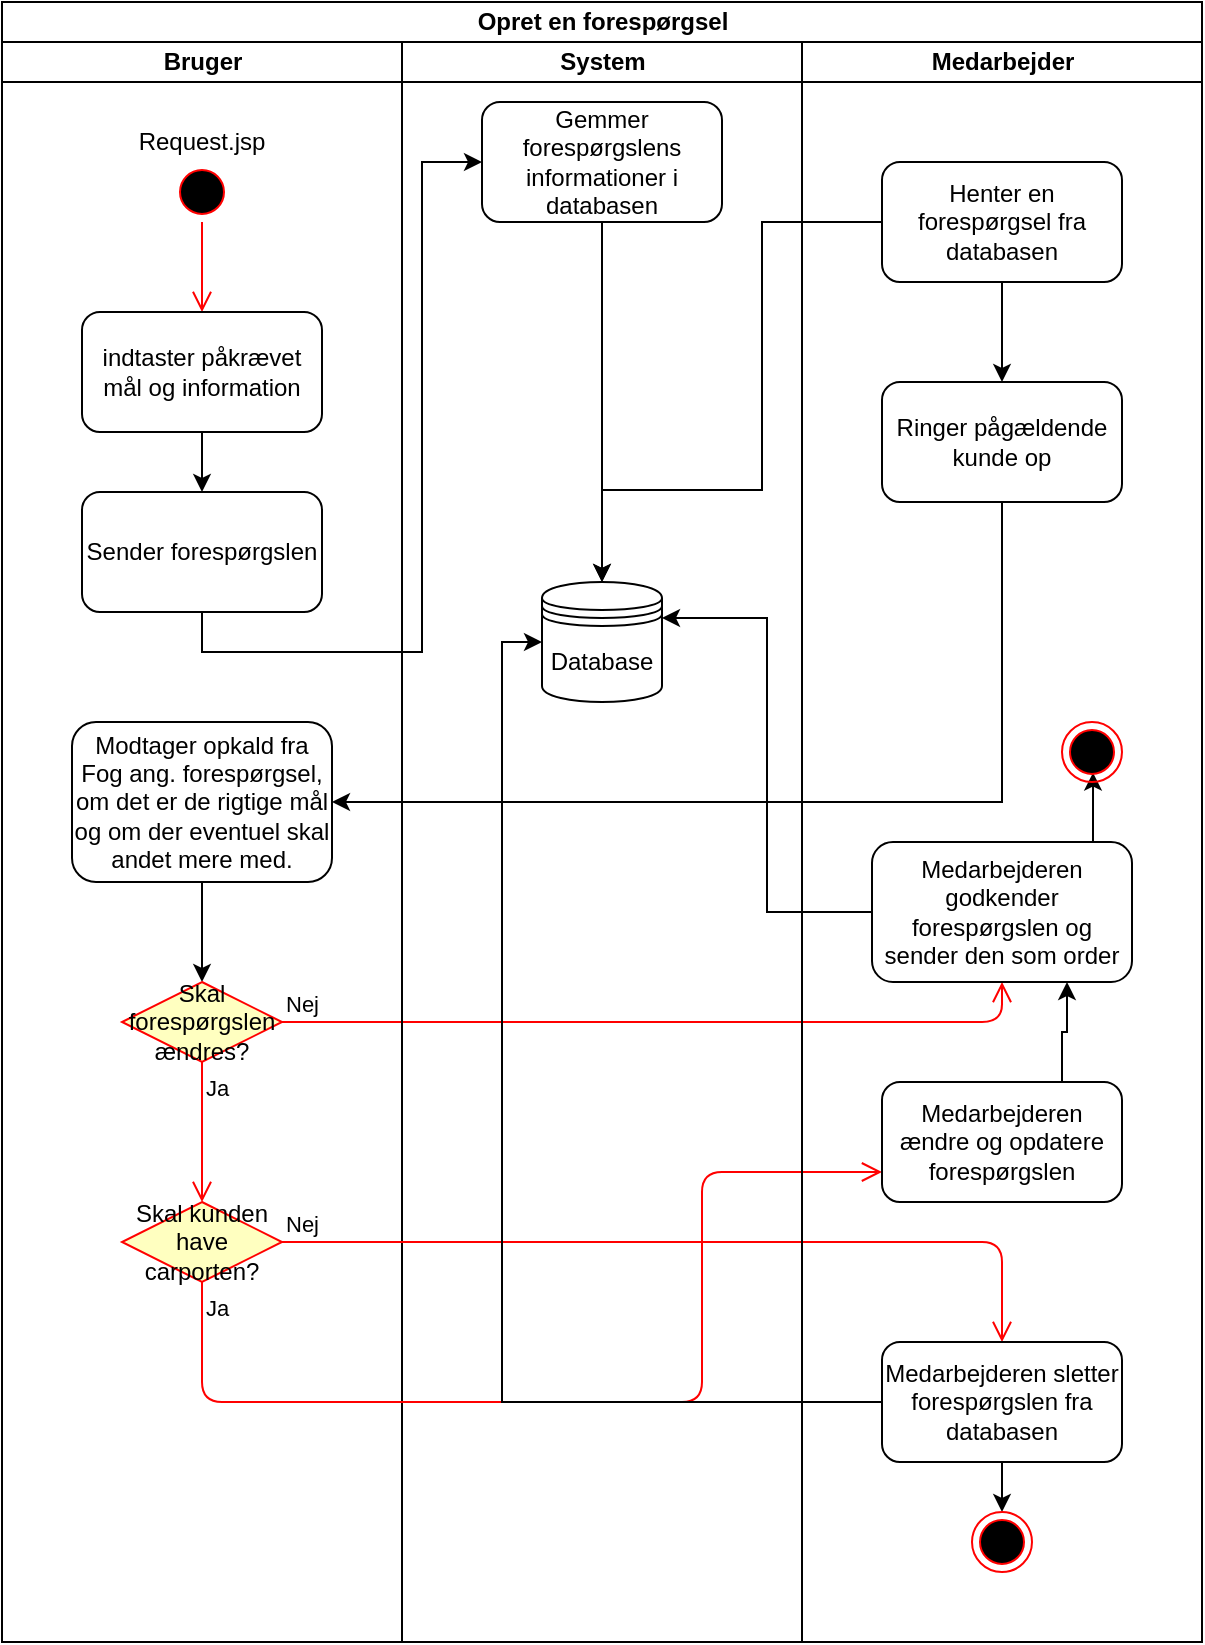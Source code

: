 <mxfile version="10.6.7" type="github"><diagram id="UTuLmZFWzbo4Y1CgUkyq" name="Forespørgsel"><mxGraphModel dx="758" dy="442" grid="1" gridSize="10" guides="1" tooltips="1" connect="1" arrows="1" fold="1" page="1" pageScale="1" pageWidth="850" pageHeight="1100" math="0" shadow="0"><root><mxCell id="0"/><mxCell id="1" parent="0"/><mxCell id="stxwTjo1vBNSLJNz8VYx-1" value="Opret en forespørgsel" style="swimlane;html=1;childLayout=stackLayout;resizeParent=1;resizeParentMax=0;startSize=20;" parent="1" vertex="1"><mxGeometry x="100" y="76" width="600" height="820" as="geometry"/></mxCell><mxCell id="stxwTjo1vBNSLJNz8VYx-2" value="Bruger" style="swimlane;html=1;startSize=20;" parent="stxwTjo1vBNSLJNz8VYx-1" vertex="1"><mxGeometry y="20" width="200" height="800" as="geometry"/></mxCell><mxCell id="stxwTjo1vBNSLJNz8VYx-3" value="" style="ellipse;html=1;shape=startState;fillColor=#000000;strokeColor=#ff0000;" parent="stxwTjo1vBNSLJNz8VYx-2" vertex="1"><mxGeometry x="85" y="60" width="30" height="30" as="geometry"/></mxCell><mxCell id="stxwTjo1vBNSLJNz8VYx-4" value="" style="edgeStyle=orthogonalEdgeStyle;html=1;verticalAlign=bottom;endArrow=open;endSize=8;strokeColor=#ff0000;" parent="stxwTjo1vBNSLJNz8VYx-2" source="stxwTjo1vBNSLJNz8VYx-3" edge="1"><mxGeometry relative="1" as="geometry"><mxPoint x="100" y="135" as="targetPoint"/></mxGeometry></mxCell><mxCell id="stxwTjo1vBNSLJNz8VYx-5" value="Request.jsp&lt;br&gt;" style="text;html=1;strokeColor=none;fillColor=none;align=center;verticalAlign=middle;whiteSpace=wrap;rounded=0;" parent="stxwTjo1vBNSLJNz8VYx-2" vertex="1"><mxGeometry x="80" y="40" width="40" height="20" as="geometry"/></mxCell><mxCell id="stxwTjo1vBNSLJNz8VYx-6" style="edgeStyle=orthogonalEdgeStyle;rounded=0;orthogonalLoop=1;jettySize=auto;html=1;exitX=0.5;exitY=1;exitDx=0;exitDy=0;entryX=0.5;entryY=0;entryDx=0;entryDy=0;" parent="stxwTjo1vBNSLJNz8VYx-2" source="stxwTjo1vBNSLJNz8VYx-7" target="stxwTjo1vBNSLJNz8VYx-8" edge="1"><mxGeometry relative="1" as="geometry"/></mxCell><mxCell id="stxwTjo1vBNSLJNz8VYx-7" value="Modtager opkald fra Fog ang. forespørgsel, om det er de rigtige mål og om der eventuel skal andet mere med." style="rounded=1;whiteSpace=wrap;html=1;" parent="stxwTjo1vBNSLJNz8VYx-2" vertex="1"><mxGeometry x="35" y="340" width="130" height="80" as="geometry"/></mxCell><mxCell id="stxwTjo1vBNSLJNz8VYx-8" value="Skal forespørgslen ændres?" style="rhombus;whiteSpace=wrap;html=1;fillColor=#ffffc0;strokeColor=#ff0000;" parent="stxwTjo1vBNSLJNz8VYx-2" vertex="1"><mxGeometry x="60" y="470" width="80" height="40" as="geometry"/></mxCell><mxCell id="stxwTjo1vBNSLJNz8VYx-9" value="Ja&lt;br&gt;" style="edgeStyle=orthogonalEdgeStyle;html=1;align=left;verticalAlign=top;endArrow=open;endSize=8;strokeColor=#ff0000;entryX=0.5;entryY=0;entryDx=0;entryDy=0;" parent="stxwTjo1vBNSLJNz8VYx-2" source="stxwTjo1vBNSLJNz8VYx-8" target="stxwTjo1vBNSLJNz8VYx-10" edge="1"><mxGeometry x="-1" relative="1" as="geometry"><mxPoint x="75" y="590" as="targetPoint"/></mxGeometry></mxCell><mxCell id="stxwTjo1vBNSLJNz8VYx-10" value="Skal kunden have carporten?" style="rhombus;whiteSpace=wrap;html=1;fillColor=#ffffc0;strokeColor=#ff0000;" parent="stxwTjo1vBNSLJNz8VYx-2" vertex="1"><mxGeometry x="60" y="580" width="80" height="40" as="geometry"/></mxCell><mxCell id="stxwTjo1vBNSLJNz8VYx-11" style="edgeStyle=orthogonalEdgeStyle;rounded=0;orthogonalLoop=1;jettySize=auto;html=1;exitX=0;exitY=0.5;exitDx=0;exitDy=0;entryX=0.5;entryY=0;entryDx=0;entryDy=0;comic=0;shadow=0;" parent="stxwTjo1vBNSLJNz8VYx-1" source="stxwTjo1vBNSLJNz8VYx-24" target="stxwTjo1vBNSLJNz8VYx-19" edge="1"><mxGeometry relative="1" as="geometry"><mxPoint x="340" y="260" as="targetPoint"/><Array as="points"><mxPoint x="380" y="110"/><mxPoint x="380" y="244"/><mxPoint x="300" y="244"/></Array></mxGeometry></mxCell><mxCell id="stxwTjo1vBNSLJNz8VYx-13" style="edgeStyle=orthogonalEdgeStyle;rounded=0;orthogonalLoop=1;jettySize=auto;html=1;exitX=0.5;exitY=1;exitDx=0;exitDy=0;entryX=1;entryY=0.5;entryDx=0;entryDy=0;" parent="stxwTjo1vBNSLJNz8VYx-1" source="stxwTjo1vBNSLJNz8VYx-25" target="stxwTjo1vBNSLJNz8VYx-7" edge="1"><mxGeometry relative="1" as="geometry"/></mxCell><mxCell id="stxwTjo1vBNSLJNz8VYx-14" value="Nej" style="edgeStyle=orthogonalEdgeStyle;html=1;align=left;verticalAlign=bottom;endArrow=open;endSize=8;strokeColor=#ff0000;entryX=0.5;entryY=1;entryDx=0;entryDy=0;" parent="stxwTjo1vBNSLJNz8VYx-1" source="stxwTjo1vBNSLJNz8VYx-8" target="stxwTjo1vBNSLJNz8VYx-29" edge="1"><mxGeometry x="-1" relative="1" as="geometry"><mxPoint x="215" y="530" as="targetPoint"/></mxGeometry></mxCell><mxCell id="stxwTjo1vBNSLJNz8VYx-15" style="edgeStyle=orthogonalEdgeStyle;rounded=0;orthogonalLoop=1;jettySize=auto;html=1;exitX=0;exitY=0.5;exitDx=0;exitDy=0;entryX=1;entryY=0.3;entryDx=0;entryDy=0;" parent="stxwTjo1vBNSLJNz8VYx-1" source="stxwTjo1vBNSLJNz8VYx-29" target="stxwTjo1vBNSLJNz8VYx-19" edge="1"><mxGeometry relative="1" as="geometry"/></mxCell><mxCell id="stxwTjo1vBNSLJNz8VYx-16" value="System" style="swimlane;html=1;startSize=20;swimlaneLine=1;glass=0;" parent="stxwTjo1vBNSLJNz8VYx-1" vertex="1"><mxGeometry x="200" y="20" width="200" height="800" as="geometry"/></mxCell><mxCell id="stxwTjo1vBNSLJNz8VYx-17" style="edgeStyle=orthogonalEdgeStyle;rounded=0;orthogonalLoop=1;jettySize=auto;html=1;exitX=0.5;exitY=1;exitDx=0;exitDy=0;entryX=0.5;entryY=0;entryDx=0;entryDy=0;" parent="stxwTjo1vBNSLJNz8VYx-16" source="stxwTjo1vBNSLJNz8VYx-18" target="stxwTjo1vBNSLJNz8VYx-19" edge="1"><mxGeometry relative="1" as="geometry"/></mxCell><mxCell id="stxwTjo1vBNSLJNz8VYx-18" value="Gemmer forespørgslens informationer i databasen" style="rounded=1;whiteSpace=wrap;html=1;" parent="stxwTjo1vBNSLJNz8VYx-16" vertex="1"><mxGeometry x="40" y="30" width="120" height="60" as="geometry"/></mxCell><mxCell id="stxwTjo1vBNSLJNz8VYx-19" value="Database" style="shape=datastore;whiteSpace=wrap;html=1;" parent="stxwTjo1vBNSLJNz8VYx-16" vertex="1"><mxGeometry x="70" y="270" width="60" height="60" as="geometry"/></mxCell><mxCell id="stxwTjo1vBNSLJNz8VYx-20" value="Nej" style="edgeStyle=orthogonalEdgeStyle;html=1;align=left;verticalAlign=bottom;endArrow=open;endSize=8;strokeColor=#ff0000;entryX=0.5;entryY=0;entryDx=0;entryDy=0;" parent="stxwTjo1vBNSLJNz8VYx-1" source="stxwTjo1vBNSLJNz8VYx-10" target="stxwTjo1vBNSLJNz8VYx-31" edge="1"><mxGeometry x="-1" relative="1" as="geometry"><mxPoint x="230" y="650" as="targetPoint"/></mxGeometry></mxCell><mxCell id="stxwTjo1vBNSLJNz8VYx-21" value="Ja&lt;br&gt;" style="edgeStyle=orthogonalEdgeStyle;html=1;align=left;verticalAlign=top;endArrow=open;endSize=8;strokeColor=#ff0000;" parent="stxwTjo1vBNSLJNz8VYx-1" source="stxwTjo1vBNSLJNz8VYx-10" edge="1"><mxGeometry x="-1" relative="1" as="geometry"><mxPoint x="440" y="585" as="targetPoint"/><Array as="points"><mxPoint x="100" y="700"/><mxPoint x="350" y="700"/><mxPoint x="350" y="585"/></Array></mxGeometry></mxCell><mxCell id="stxwTjo1vBNSLJNz8VYx-22" style="edgeStyle=orthogonalEdgeStyle;rounded=0;orthogonalLoop=1;jettySize=auto;html=1;exitX=0;exitY=0.5;exitDx=0;exitDy=0;entryX=0;entryY=0.5;entryDx=0;entryDy=0;" parent="stxwTjo1vBNSLJNz8VYx-1" source="stxwTjo1vBNSLJNz8VYx-31" target="stxwTjo1vBNSLJNz8VYx-19" edge="1"><mxGeometry relative="1" as="geometry"/></mxCell><mxCell id="stxwTjo1vBNSLJNz8VYx-23" value="Medarbejder" style="swimlane;html=1;startSize=20;" parent="stxwTjo1vBNSLJNz8VYx-1" vertex="1"><mxGeometry x="400" y="20" width="200" height="800" as="geometry"/></mxCell><mxCell id="o3y0mQkmIXOE-Ii5SwfW-1" style="edgeStyle=orthogonalEdgeStyle;rounded=0;orthogonalLoop=1;jettySize=auto;html=1;exitX=0.5;exitY=1;exitDx=0;exitDy=0;" edge="1" parent="stxwTjo1vBNSLJNz8VYx-23" source="stxwTjo1vBNSLJNz8VYx-24" target="stxwTjo1vBNSLJNz8VYx-25"><mxGeometry relative="1" as="geometry"/></mxCell><mxCell id="stxwTjo1vBNSLJNz8VYx-24" value="Henter en forespørgsel fra databasen" style="rounded=1;whiteSpace=wrap;html=1;" parent="stxwTjo1vBNSLJNz8VYx-23" vertex="1"><mxGeometry x="40" y="60" width="120" height="60" as="geometry"/></mxCell><mxCell id="stxwTjo1vBNSLJNz8VYx-25" value="Ringer pågældende kunde op" style="rounded=1;whiteSpace=wrap;html=1;" parent="stxwTjo1vBNSLJNz8VYx-23" vertex="1"><mxGeometry x="40" y="170" width="120" height="60" as="geometry"/></mxCell><mxCell id="stxwTjo1vBNSLJNz8VYx-26" style="edgeStyle=orthogonalEdgeStyle;rounded=0;orthogonalLoop=1;jettySize=auto;html=1;exitX=0.75;exitY=0;exitDx=0;exitDy=0;entryX=0.75;entryY=1;entryDx=0;entryDy=0;" parent="stxwTjo1vBNSLJNz8VYx-23" source="stxwTjo1vBNSLJNz8VYx-27" target="stxwTjo1vBNSLJNz8VYx-29" edge="1"><mxGeometry relative="1" as="geometry"/></mxCell><mxCell id="stxwTjo1vBNSLJNz8VYx-27" value="Medarbejderen ændre og opdatere forespørgslen" style="rounded=1;whiteSpace=wrap;html=1;" parent="stxwTjo1vBNSLJNz8VYx-23" vertex="1"><mxGeometry x="40" y="520" width="120" height="60" as="geometry"/></mxCell><mxCell id="stxwTjo1vBNSLJNz8VYx-28" style="edgeStyle=orthogonalEdgeStyle;rounded=0;orthogonalLoop=1;jettySize=auto;html=1;exitX=0.75;exitY=0;exitDx=0;exitDy=0;entryX=0.517;entryY=0.844;entryDx=0;entryDy=0;entryPerimeter=0;" parent="stxwTjo1vBNSLJNz8VYx-23" source="stxwTjo1vBNSLJNz8VYx-29" target="stxwTjo1vBNSLJNz8VYx-33" edge="1"><mxGeometry relative="1" as="geometry"/></mxCell><mxCell id="stxwTjo1vBNSLJNz8VYx-29" value="Medarbejderen godkender forespørgslen og sender den som order" style="rounded=1;whiteSpace=wrap;html=1;" parent="stxwTjo1vBNSLJNz8VYx-23" vertex="1"><mxGeometry x="35" y="400" width="130" height="70" as="geometry"/></mxCell><mxCell id="stxwTjo1vBNSLJNz8VYx-30" style="edgeStyle=orthogonalEdgeStyle;rounded=0;orthogonalLoop=1;jettySize=auto;html=1;exitX=0.5;exitY=1;exitDx=0;exitDy=0;entryX=0.5;entryY=0;entryDx=0;entryDy=0;" parent="stxwTjo1vBNSLJNz8VYx-23" source="stxwTjo1vBNSLJNz8VYx-31" target="stxwTjo1vBNSLJNz8VYx-32" edge="1"><mxGeometry relative="1" as="geometry"/></mxCell><mxCell id="stxwTjo1vBNSLJNz8VYx-31" value="Medarbejderen sletter forespørgslen fra databasen" style="rounded=1;whiteSpace=wrap;html=1;" parent="stxwTjo1vBNSLJNz8VYx-23" vertex="1"><mxGeometry x="40" y="650" width="120" height="60" as="geometry"/></mxCell><mxCell id="stxwTjo1vBNSLJNz8VYx-32" value="" style="ellipse;html=1;shape=endState;fillColor=#000000;strokeColor=#ff0000;" parent="stxwTjo1vBNSLJNz8VYx-23" vertex="1"><mxGeometry x="85" y="735" width="30" height="30" as="geometry"/></mxCell><mxCell id="stxwTjo1vBNSLJNz8VYx-33" value="" style="ellipse;html=1;shape=endState;fillColor=#000000;strokeColor=#ff0000;" parent="stxwTjo1vBNSLJNz8VYx-23" vertex="1"><mxGeometry x="130" y="340" width="30" height="30" as="geometry"/></mxCell><mxCell id="stxwTjo1vBNSLJNz8VYx-34" style="edgeStyle=orthogonalEdgeStyle;rounded=0;orthogonalLoop=1;jettySize=auto;html=1;exitX=0.5;exitY=1;exitDx=0;exitDy=0;entryX=0.5;entryY=0;entryDx=0;entryDy=0;" parent="1" source="stxwTjo1vBNSLJNz8VYx-35" target="stxwTjo1vBNSLJNz8VYx-37" edge="1"><mxGeometry relative="1" as="geometry"/></mxCell><mxCell id="stxwTjo1vBNSLJNz8VYx-35" value="indtaster påkrævet mål og information" style="rounded=1;whiteSpace=wrap;html=1;" parent="1" vertex="1"><mxGeometry x="140" y="231" width="120" height="60" as="geometry"/></mxCell><mxCell id="stxwTjo1vBNSLJNz8VYx-36" style="edgeStyle=orthogonalEdgeStyle;rounded=0;orthogonalLoop=1;jettySize=auto;html=1;exitX=0.5;exitY=1;exitDx=0;exitDy=0;entryX=0;entryY=0.5;entryDx=0;entryDy=0;" parent="1" source="stxwTjo1vBNSLJNz8VYx-37" target="stxwTjo1vBNSLJNz8VYx-18" edge="1"><mxGeometry relative="1" as="geometry"><Array as="points"><mxPoint x="200" y="401"/><mxPoint x="310" y="401"/><mxPoint x="310" y="156"/></Array></mxGeometry></mxCell><mxCell id="stxwTjo1vBNSLJNz8VYx-37" value="Sender forespørgslen" style="rounded=1;whiteSpace=wrap;html=1;" parent="1" vertex="1"><mxGeometry x="140" y="321" width="120" height="60" as="geometry"/></mxCell></root></mxGraphModel></diagram><diagram name="login/registrer" id="Lvnctnta7kCMrM4IdG0y"><mxGraphModel dx="758" dy="442" grid="1" gridSize="10" guides="1" tooltips="1" connect="1" arrows="1" fold="1" page="1" pageScale="1" pageWidth="850" pageHeight="1100" math="0" shadow="0"><root><mxCell id="C6AvJRVk_SMWSi8XdlQ--0"/><mxCell id="C6AvJRVk_SMWSi8XdlQ--1" parent="C6AvJRVk_SMWSi8XdlQ--0"/><mxCell id="C6AvJRVk_SMWSi8XdlQ--2" value="Login/Registrer" style="swimlane;html=1;childLayout=stackLayout;resizeParent=1;resizeParentMax=0;startSize=20;" parent="C6AvJRVk_SMWSi8XdlQ--1" vertex="1"><mxGeometry x="200" y="40" width="530" height="560" as="geometry"/></mxCell><mxCell id="9jgnLKbISBbubTqOAiZK-9" style="edgeStyle=orthogonalEdgeStyle;rounded=0;orthogonalLoop=1;jettySize=auto;html=1;exitX=1;exitY=0.5;exitDx=0;exitDy=0;entryX=0.5;entryY=0;entryDx=0;entryDy=0;strokeColor=#009900;" parent="C6AvJRVk_SMWSi8XdlQ--2" source="9jgnLKbISBbubTqOAiZK-0" target="9jgnLKbISBbubTqOAiZK-6" edge="1"><mxGeometry relative="1" as="geometry"/></mxCell><mxCell id="9jgnLKbISBbubTqOAiZK-8" value="Ja" style="edgeStyle=orthogonalEdgeStyle;html=1;align=left;verticalAlign=top;endArrow=open;endSize=8;strokeColor=#009900;entryX=1;entryY=0.5;entryDx=0;entryDy=0;" parent="C6AvJRVk_SMWSi8XdlQ--2" source="9jgnLKbISBbubTqOAiZK-6" target="9jgnLKbISBbubTqOAiZK-10" edge="1"><mxGeometry x="-0.775" y="-20" relative="1" as="geometry"><mxPoint x="310" y="250" as="targetPoint"/><Array as="points"><mxPoint x="290" y="220"/><mxPoint x="290" y="410"/></Array><mxPoint as="offset"/></mxGeometry></mxCell><mxCell id="9jgnLKbISBbubTqOAiZK-7" value="Nej" style="edgeStyle=orthogonalEdgeStyle;html=1;align=left;verticalAlign=bottom;endArrow=open;endSize=8;strokeColor=#ff0000;entryX=1;entryY=0.5;entryDx=0;entryDy=0;" parent="C6AvJRVk_SMWSi8XdlQ--2" source="9jgnLKbISBbubTqOAiZK-6" target="9jgnLKbISBbubTqOAiZK-11" edge="1"><mxGeometry x="-1" relative="1" as="geometry"><mxPoint x="450" y="170" as="targetPoint"/><Array as="points"><mxPoint x="460" y="210"/><mxPoint x="460" y="240"/><mxPoint x="273" y="240"/><mxPoint x="273" y="500"/></Array></mxGeometry></mxCell><mxCell id="C6AvJRVk_SMWSi8XdlQ--3" value="Bruger" style="swimlane;html=1;startSize=20;" parent="C6AvJRVk_SMWSi8XdlQ--2" vertex="1"><mxGeometry y="20" width="260" height="540" as="geometry"/></mxCell><mxCell id="OKRtVz4sHj33el8cA37P-0" value="" style="ellipse;html=1;shape=startState;fillColor=#000000;strokeColor=#ff0000;" parent="C6AvJRVk_SMWSi8XdlQ--3" vertex="1"><mxGeometry x="115" y="50" width="30" height="30" as="geometry"/></mxCell><mxCell id="OKRtVz4sHj33el8cA37P-1" value="" style="edgeStyle=orthogonalEdgeStyle;html=1;verticalAlign=bottom;endArrow=open;endSize=8;strokeColor=#ff0000;entryX=0.5;entryY=0;entryDx=0;entryDy=0;" parent="C6AvJRVk_SMWSi8XdlQ--3" source="OKRtVz4sHj33el8cA37P-0" target="OKRtVz4sHj33el8cA37P-4" edge="1"><mxGeometry relative="1" as="geometry"><mxPoint x="100" y="110" as="targetPoint"/></mxGeometry></mxCell><mxCell id="OKRtVz4sHj33el8cA37P-2" value="Index.jsp" style="text;html=1;strokeColor=none;fillColor=none;align=center;verticalAlign=middle;whiteSpace=wrap;rounded=0;" parent="C6AvJRVk_SMWSi8XdlQ--3" vertex="1"><mxGeometry x="110" y="30" width="40" height="20" as="geometry"/></mxCell><mxCell id="OKRtVz4sHj33el8cA37P-4" value="Allerede Bruger?" style="rhombus;whiteSpace=wrap;html=1;fillColor=#ffffc0;strokeColor=#ff0000;" parent="C6AvJRVk_SMWSi8XdlQ--3" vertex="1"><mxGeometry x="90" y="110" width="80" height="40" as="geometry"/></mxCell><mxCell id="OKRtVz4sHj33el8cA37P-5" value="Nej&lt;br&gt;" style="edgeStyle=orthogonalEdgeStyle;html=1;align=left;verticalAlign=bottom;endArrow=open;endSize=8;strokeColor=#ff0000;entryX=0;entryY=0.5;entryDx=0;entryDy=0;" parent="C6AvJRVk_SMWSi8XdlQ--3" source="OKRtVz4sHj33el8cA37P-4" target="9jgnLKbISBbubTqOAiZK-1" edge="1"><mxGeometry x="-1" relative="1" as="geometry"><mxPoint x="190" y="150" as="targetPoint"/><Array as="points"><mxPoint x="230" y="130"/><mxPoint x="230" y="260"/><mxPoint x="40" y="260"/><mxPoint x="40" y="300"/></Array></mxGeometry></mxCell><mxCell id="OKRtVz4sHj33el8cA37P-6" value="Ja" style="edgeStyle=orthogonalEdgeStyle;html=1;align=left;verticalAlign=top;endArrow=open;endSize=8;strokeColor=#009900;entryX=0;entryY=0.5;entryDx=0;entryDy=0;" parent="C6AvJRVk_SMWSi8XdlQ--3" source="OKRtVz4sHj33el8cA37P-4" target="9jgnLKbISBbubTqOAiZK-0" edge="1"><mxGeometry x="-0.702" y="-20" relative="1" as="geometry"><mxPoint x="50" y="230" as="targetPoint"/><Array as="points"><mxPoint x="20" y="130"/><mxPoint x="20" y="210"/></Array><mxPoint as="offset"/></mxGeometry></mxCell><mxCell id="9jgnLKbISBbubTqOAiZK-0" value="Indtaster email og adgangskode" style="rounded=1;whiteSpace=wrap;html=1;" parent="C6AvJRVk_SMWSi8XdlQ--3" vertex="1"><mxGeometry x="70" y="180" width="120" height="60" as="geometry"/></mxCell><mxCell id="9jgnLKbISBbubTqOAiZK-1" value="Indtaster ønsker mail og ønskede adgangskode" style="rounded=1;whiteSpace=wrap;html=1;" parent="C6AvJRVk_SMWSi8XdlQ--3" vertex="1"><mxGeometry x="70" y="270" width="120" height="60" as="geometry"/></mxCell><mxCell id="5kghdasA_RYy8E3XXv1h-0" style="edgeStyle=orthogonalEdgeStyle;rounded=0;orthogonalLoop=1;jettySize=auto;html=1;exitX=0;exitY=0.5;exitDx=0;exitDy=0;entryX=1;entryY=0.5;entryDx=0;entryDy=0;strokeColor=#000000;" parent="C6AvJRVk_SMWSi8XdlQ--3" source="9jgnLKbISBbubTqOAiZK-10" target="xwvREgE_fNVQgOO0tiNO-10" edge="1"><mxGeometry relative="1" as="geometry"/></mxCell><mxCell id="9jgnLKbISBbubTqOAiZK-10" value="Sendes til request.jsp" style="rounded=1;whiteSpace=wrap;html=1;" parent="C6AvJRVk_SMWSi8XdlQ--3" vertex="1"><mxGeometry x="70" y="360" width="120" height="60" as="geometry"/></mxCell><mxCell id="xwvREgE_fNVQgOO0tiNO-0" style="edgeStyle=orthogonalEdgeStyle;rounded=0;orthogonalLoop=1;jettySize=auto;html=1;exitX=0;exitY=0.5;exitDx=0;exitDy=0;entryX=0;entryY=0.75;entryDx=0;entryDy=0;" parent="C6AvJRVk_SMWSi8XdlQ--3" source="9jgnLKbISBbubTqOAiZK-11" target="9jgnLKbISBbubTqOAiZK-0" edge="1"><mxGeometry relative="1" as="geometry"><Array as="points"><mxPoint x="20" y="480"/><mxPoint x="20" y="225"/></Array></mxGeometry></mxCell><mxCell id="xwvREgE_fNVQgOO0tiNO-9" style="edgeStyle=orthogonalEdgeStyle;rounded=0;orthogonalLoop=1;jettySize=auto;html=1;exitX=0;exitY=0.5;exitDx=0;exitDy=0;entryX=0;entryY=0.75;entryDx=0;entryDy=0;strokeColor=#000000;" parent="C6AvJRVk_SMWSi8XdlQ--3" source="9jgnLKbISBbubTqOAiZK-11" target="9jgnLKbISBbubTqOAiZK-1" edge="1"><mxGeometry relative="1" as="geometry"><Array as="points"><mxPoint x="20" y="480"/><mxPoint x="20" y="315"/></Array></mxGeometry></mxCell><mxCell id="9jgnLKbISBbubTqOAiZK-11" value="Error besked" style="rounded=1;whiteSpace=wrap;html=1;" parent="C6AvJRVk_SMWSi8XdlQ--3" vertex="1"><mxGeometry x="70" y="450" width="120" height="60" as="geometry"/></mxCell><mxCell id="xwvREgE_fNVQgOO0tiNO-10" value="" style="ellipse;html=1;shape=endState;fillColor=#000000;strokeColor=#ff0000;" parent="C6AvJRVk_SMWSi8XdlQ--3" vertex="1"><mxGeometry x="30" y="375" width="30" height="30" as="geometry"/></mxCell><mxCell id="C6AvJRVk_SMWSi8XdlQ--4" value="System&lt;br&gt;" style="swimlane;html=1;startSize=20;" parent="C6AvJRVk_SMWSi8XdlQ--2" vertex="1"><mxGeometry x="260" y="20" width="270" height="540" as="geometry"/></mxCell><mxCell id="9jgnLKbISBbubTqOAiZK-6" value="er email og kode rigtig?&amp;nbsp;" style="rhombus;whiteSpace=wrap;html=1;fillColor=#ffffc0;strokeColor=#ff0000;" parent="C6AvJRVk_SMWSi8XdlQ--4" vertex="1"><mxGeometry x="95" y="170" width="80" height="40" as="geometry"/></mxCell><mxCell id="xwvREgE_fNVQgOO0tiNO-1" value="Eksistere email allerede?" style="rhombus;whiteSpace=wrap;html=1;fillColor=#ffffc0;strokeColor=#ff0000;" parent="C6AvJRVk_SMWSi8XdlQ--4" vertex="1"><mxGeometry x="95" y="260" width="80" height="40" as="geometry"/></mxCell><mxCell id="xwvREgE_fNVQgOO0tiNO-3" value="Nej" style="edgeStyle=orthogonalEdgeStyle;html=1;align=left;verticalAlign=top;endArrow=open;endSize=8;strokeColor=#009900;entryX=0.5;entryY=0;entryDx=0;entryDy=0;" parent="C6AvJRVk_SMWSi8XdlQ--4" source="xwvREgE_fNVQgOO0tiNO-1" target="xwvREgE_fNVQgOO0tiNO-6" edge="1"><mxGeometry x="-1" relative="1" as="geometry"><mxPoint x="85" y="360" as="targetPoint"/></mxGeometry></mxCell><mxCell id="xwvREgE_fNVQgOO0tiNO-6" value="Oprettes i databasen&lt;br&gt;" style="rounded=1;whiteSpace=wrap;html=1;" parent="C6AvJRVk_SMWSi8XdlQ--4" vertex="1"><mxGeometry x="75" y="410" width="120" height="60" as="geometry"/></mxCell><mxCell id="xwvREgE_fNVQgOO0tiNO-2" value="Ja&lt;br&gt;" style="edgeStyle=orthogonalEdgeStyle;html=1;align=left;verticalAlign=bottom;endArrow=open;endSize=8;strokeColor=#ff0000;entryX=1;entryY=0.75;entryDx=0;entryDy=0;" parent="C6AvJRVk_SMWSi8XdlQ--2" source="xwvREgE_fNVQgOO0tiNO-1" target="9jgnLKbISBbubTqOAiZK-11" edge="1"><mxGeometry x="-0.868" relative="1" as="geometry"><mxPoint x="485" y="300" as="targetPoint"/><mxPoint as="offset"/></mxGeometry></mxCell><mxCell id="xwvREgE_fNVQgOO0tiNO-7" style="edgeStyle=orthogonalEdgeStyle;rounded=0;orthogonalLoop=1;jettySize=auto;html=1;exitX=0;exitY=0.5;exitDx=0;exitDy=0;entryX=1;entryY=0.75;entryDx=0;entryDy=0;strokeColor=#000000;" parent="C6AvJRVk_SMWSi8XdlQ--2" source="xwvREgE_fNVQgOO0tiNO-6" target="9jgnLKbISBbubTqOAiZK-10" edge="1"><mxGeometry relative="1" as="geometry"><Array as="points"><mxPoint x="290" y="460"/><mxPoint x="290" y="425"/></Array></mxGeometry></mxCell><mxCell id="xwvREgE_fNVQgOO0tiNO-8" style="edgeStyle=orthogonalEdgeStyle;rounded=0;orthogonalLoop=1;jettySize=auto;html=1;exitX=1;exitY=0.5;exitDx=0;exitDy=0;entryX=0.5;entryY=0;entryDx=0;entryDy=0;strokeColor=#000000;" parent="C6AvJRVk_SMWSi8XdlQ--2" source="9jgnLKbISBbubTqOAiZK-1" target="xwvREgE_fNVQgOO0tiNO-1" edge="1"><mxGeometry relative="1" as="geometry"><Array as="points"><mxPoint x="310" y="320"/><mxPoint x="310" y="260"/><mxPoint x="395" y="260"/></Array></mxGeometry></mxCell></root></mxGraphModel></diagram><diagram name="Header Bruger" id="Y4NTXHn74xttMDLSE5vH"><mxGraphModel dx="758" dy="442" grid="1" gridSize="10" guides="1" tooltips="1" connect="1" arrows="1" fold="1" page="1" pageScale="1" pageWidth="850" pageHeight="1100" math="0" shadow="0"><root><mxCell id="tTfx9sHhn6OKLC1v3bfA-0"/><mxCell id="tTfx9sHhn6OKLC1v3bfA-1" parent="tTfx9sHhn6OKLC1v3bfA-0"/><mxCell id="nMt1o9Wt3n5Bqrz9KcxP-0" value="Header Bruger&lt;br&gt;" style="swimlane;html=1;childLayout=stackLayout;resizeParent=1;resizeParentMax=0;startSize=20;" vertex="1" parent="tTfx9sHhn6OKLC1v3bfA-1"><mxGeometry x="180" y="90" width="500" height="480" as="geometry"/></mxCell><mxCell id="nMt1o9Wt3n5Bqrz9KcxP-1" value="User" style="swimlane;html=1;startSize=20;" vertex="1" parent="nMt1o9Wt3n5Bqrz9KcxP-0"><mxGeometry y="20" width="500" height="460" as="geometry"/></mxCell><mxCell id="nMt1o9Wt3n5Bqrz9KcxP-2" style="edgeStyle=orthogonalEdgeStyle;rounded=0;orthogonalLoop=1;jettySize=auto;html=1;exitX=0.5;exitY=1;exitDx=0;exitDy=0;strokeColor=#000000;" edge="1" parent="nMt1o9Wt3n5Bqrz9KcxP-1" source="nMt1o9Wt3n5Bqrz9KcxP-6" target="nMt1o9Wt3n5Bqrz9KcxP-11"><mxGeometry relative="1" as="geometry"/></mxCell><mxCell id="nMt1o9Wt3n5Bqrz9KcxP-3" style="edgeStyle=orthogonalEdgeStyle;rounded=0;orthogonalLoop=1;jettySize=auto;html=1;exitX=1;exitY=0.5;exitDx=0;exitDy=0;entryX=0;entryY=0.5;entryDx=0;entryDy=0;strokeColor=#000000;" edge="1" parent="nMt1o9Wt3n5Bqrz9KcxP-1" source="nMt1o9Wt3n5Bqrz9KcxP-6" target="nMt1o9Wt3n5Bqrz9KcxP-10"><mxGeometry relative="1" as="geometry"/></mxCell><mxCell id="nMt1o9Wt3n5Bqrz9KcxP-4" style="edgeStyle=orthogonalEdgeStyle;rounded=0;orthogonalLoop=1;jettySize=auto;html=1;exitX=0.5;exitY=0;exitDx=0;exitDy=0;entryX=0.5;entryY=1;entryDx=0;entryDy=0;strokeColor=#000000;" edge="1" parent="nMt1o9Wt3n5Bqrz9KcxP-1" source="nMt1o9Wt3n5Bqrz9KcxP-6" target="nMt1o9Wt3n5Bqrz9KcxP-7"><mxGeometry relative="1" as="geometry"/></mxCell><mxCell id="nMt1o9Wt3n5Bqrz9KcxP-5" style="edgeStyle=orthogonalEdgeStyle;rounded=0;orthogonalLoop=1;jettySize=auto;html=1;exitX=0;exitY=0.5;exitDx=0;exitDy=0;strokeColor=#000000;" edge="1" parent="nMt1o9Wt3n5Bqrz9KcxP-1" source="nMt1o9Wt3n5Bqrz9KcxP-6" target="nMt1o9Wt3n5Bqrz9KcxP-9"><mxGeometry relative="1" as="geometry"/></mxCell><mxCell id="nMt1o9Wt3n5Bqrz9KcxP-6" value="Navigationsbar" style="rounded=1;whiteSpace=wrap;html=1;" vertex="1" parent="nMt1o9Wt3n5Bqrz9KcxP-1"><mxGeometry x="190" y="200" width="120" height="60" as="geometry"/></mxCell><mxCell id="nMt1o9Wt3n5Bqrz9KcxP-7" value="Firma ikon: request.jsp" style="rounded=1;whiteSpace=wrap;html=1;" vertex="1" parent="nMt1o9Wt3n5Bqrz9KcxP-1"><mxGeometry x="190" y="60" width="120" height="60" as="geometry"/></mxCell><mxCell id="nMt1o9Wt3n5Bqrz9KcxP-8" value="requestCommand&lt;br&gt;" style="text;html=1;resizable=0;points=[];autosize=1;align=left;verticalAlign=top;spacingTop=-4;" vertex="1" parent="nMt1o9Wt3n5Bqrz9KcxP-1"><mxGeometry x="195" y="34" width="110" height="20" as="geometry"/></mxCell><mxCell id="nMt1o9Wt3n5Bqrz9KcxP-9" value="Forespørgsel: request.jsp" style="rounded=1;whiteSpace=wrap;html=1;" vertex="1" parent="nMt1o9Wt3n5Bqrz9KcxP-1"><mxGeometry x="20" y="200" width="120" height="60" as="geometry"/></mxCell><mxCell id="nMt1o9Wt3n5Bqrz9KcxP-10" value="Ordre: order.jsp" style="rounded=1;whiteSpace=wrap;html=1;" vertex="1" parent="nMt1o9Wt3n5Bqrz9KcxP-1"><mxGeometry x="360" y="200" width="120" height="60" as="geometry"/></mxCell><mxCell id="nMt1o9Wt3n5Bqrz9KcxP-11" value="Log ud: index.jsp" style="rounded=1;whiteSpace=wrap;html=1;" vertex="1" parent="nMt1o9Wt3n5Bqrz9KcxP-1"><mxGeometry x="190" y="340" width="120" height="60" as="geometry"/></mxCell><mxCell id="xUoXrBTPeXUGcn-5oM77-0" value="requestCommand" style="text;html=1;resizable=0;points=[];autosize=1;align=left;verticalAlign=top;spacingTop=-4;" vertex="1" parent="tTfx9sHhn6OKLC1v3bfA-1"><mxGeometry x="205" y="377" width="110" height="20" as="geometry"/></mxCell><mxCell id="xUoXrBTPeXUGcn-5oM77-1" value="orderCommand" style="text;html=1;resizable=0;points=[];autosize=1;align=left;verticalAlign=top;spacingTop=-4;" vertex="1" parent="tTfx9sHhn6OKLC1v3bfA-1"><mxGeometry x="550" y="377" width="100" height="20" as="geometry"/></mxCell><mxCell id="xUoXrBTPeXUGcn-5oM77-2" value="logoutCommand" style="text;html=1;resizable=0;points=[];autosize=1;align=left;verticalAlign=top;spacingTop=-4;" vertex="1" parent="tTfx9sHhn6OKLC1v3bfA-1"><mxGeometry x="380" y="520" width="100" height="20" as="geometry"/></mxCell></root></mxGraphModel></diagram><diagram id="4bOYwQgn0YP6Ux-QxyK9" name="Header Employee"><mxGraphModel dx="758" dy="442" grid="1" gridSize="10" guides="1" tooltips="1" connect="1" arrows="1" fold="1" page="1" pageScale="1" pageWidth="850" pageHeight="1100" math="0" shadow="0"><root><mxCell id="G56qpzKe49Kl7aziZc0G-0"/><mxCell id="G56qpzKe49Kl7aziZc0G-1" parent="G56qpzKe49Kl7aziZc0G-0"/><mxCell id="nOSvdwayqSgXQtobE7UN-1" value="Header Employee&lt;br&gt;" style="swimlane;html=1;childLayout=stackLayout;resizeParent=1;resizeParentMax=0;startSize=20;" vertex="1" parent="G56qpzKe49Kl7aziZc0G-1"><mxGeometry x="180" y="90" width="500" height="480" as="geometry"/></mxCell><mxCell id="nOSvdwayqSgXQtobE7UN-2" value="User" style="swimlane;html=1;startSize=20;" vertex="1" parent="nOSvdwayqSgXQtobE7UN-1"><mxGeometry y="20" width="500" height="460" as="geometry"/></mxCell><mxCell id="nOSvdwayqSgXQtobE7UN-3" style="edgeStyle=orthogonalEdgeStyle;rounded=0;orthogonalLoop=1;jettySize=auto;html=1;exitX=0.5;exitY=1;exitDx=0;exitDy=0;strokeColor=#000000;" edge="1" parent="nOSvdwayqSgXQtobE7UN-2" source="nOSvdwayqSgXQtobE7UN-7" target="nOSvdwayqSgXQtobE7UN-12"><mxGeometry relative="1" as="geometry"/></mxCell><mxCell id="nOSvdwayqSgXQtobE7UN-4" style="edgeStyle=orthogonalEdgeStyle;rounded=0;orthogonalLoop=1;jettySize=auto;html=1;exitX=1;exitY=0.5;exitDx=0;exitDy=0;entryX=0;entryY=0.5;entryDx=0;entryDy=0;strokeColor=#000000;" edge="1" parent="nOSvdwayqSgXQtobE7UN-2" source="nOSvdwayqSgXQtobE7UN-7" target="nOSvdwayqSgXQtobE7UN-11"><mxGeometry relative="1" as="geometry"/></mxCell><mxCell id="nOSvdwayqSgXQtobE7UN-5" style="edgeStyle=orthogonalEdgeStyle;rounded=0;orthogonalLoop=1;jettySize=auto;html=1;exitX=0.5;exitY=0;exitDx=0;exitDy=0;entryX=0.5;entryY=1;entryDx=0;entryDy=0;strokeColor=#000000;" edge="1" parent="nOSvdwayqSgXQtobE7UN-2" source="nOSvdwayqSgXQtobE7UN-7" target="nOSvdwayqSgXQtobE7UN-8"><mxGeometry relative="1" as="geometry"/></mxCell><mxCell id="nOSvdwayqSgXQtobE7UN-6" style="edgeStyle=orthogonalEdgeStyle;rounded=0;orthogonalLoop=1;jettySize=auto;html=1;exitX=0;exitY=0.5;exitDx=0;exitDy=0;strokeColor=#000000;" edge="1" parent="nOSvdwayqSgXQtobE7UN-2" source="nOSvdwayqSgXQtobE7UN-7" target="nOSvdwayqSgXQtobE7UN-10"><mxGeometry relative="1" as="geometry"/></mxCell><mxCell id="nOSvdwayqSgXQtobE7UN-7" value="Navigationsbar" style="rounded=1;whiteSpace=wrap;html=1;" vertex="1" parent="nOSvdwayqSgXQtobE7UN-2"><mxGeometry x="190" y="200" width="120" height="60" as="geometry"/></mxCell><mxCell id="nOSvdwayqSgXQtobE7UN-8" value="Firma ikon: requestList.jsp" style="rounded=1;whiteSpace=wrap;html=1;" vertex="1" parent="nOSvdwayqSgXQtobE7UN-2"><mxGeometry x="190" y="60" width="120" height="60" as="geometry"/></mxCell><mxCell id="nOSvdwayqSgXQtobE7UN-10" value="Forespørgsel: request.jsp" style="rounded=1;whiteSpace=wrap;html=1;" vertex="1" parent="nOSvdwayqSgXQtobE7UN-2"><mxGeometry x="20" y="200" width="120" height="60" as="geometry"/></mxCell><mxCell id="nOSvdwayqSgXQtobE7UN-11" value="Log ud: index.jsp" style="rounded=1;whiteSpace=wrap;html=1;" vertex="1" parent="nOSvdwayqSgXQtobE7UN-2"><mxGeometry x="360" y="200" width="120" height="60" as="geometry"/></mxCell><mxCell id="nOSvdwayqSgXQtobE7UN-12" value="ForespørgselsListe:&lt;br&gt;requestList.jsp&lt;br&gt;" style="rounded=1;whiteSpace=wrap;html=1;" vertex="1" parent="nOSvdwayqSgXQtobE7UN-2"><mxGeometry x="190" y="340" width="120" height="60" as="geometry"/></mxCell><mxCell id="nOSvdwayqSgXQtobE7UN-13" value="logoutCommand" style="text;html=1;resizable=0;points=[];autosize=1;align=left;verticalAlign=top;spacingTop=-4;" vertex="1" parent="G56qpzKe49Kl7aziZc0G-1"><mxGeometry x="550" y="381" width="100" height="20" as="geometry"/></mxCell><mxCell id="py-BUmjnEodXKIem0wVt-0" value="requestListCommand" style="text;html=1;resizable=0;points=[];autosize=1;align=left;verticalAlign=top;spacingTop=-4;" vertex="1" parent="G56qpzKe49Kl7aziZc0G-1"><mxGeometry x="370" y="521" width="130" height="20" as="geometry"/></mxCell><mxCell id="py-BUmjnEodXKIem0wVt-1" value="requestCommand" style="text;html=1;resizable=0;points=[];autosize=1;align=left;verticalAlign=top;spacingTop=-4;" vertex="1" parent="G56qpzKe49Kl7aziZc0G-1"><mxGeometry x="205" y="381" width="110" height="20" as="geometry"/></mxCell><mxCell id="py-BUmjnEodXKIem0wVt-2" value="requestListCommand" style="text;html=1;resizable=0;points=[];autosize=1;align=left;verticalAlign=top;spacingTop=-4;" vertex="1" parent="G56qpzKe49Kl7aziZc0G-1"><mxGeometry x="370" y="143" width="130" height="20" as="geometry"/></mxCell></root></mxGraphModel></diagram><diagram id="DBElpx1itlVOV4_FKM8L" name="Header Admin"><mxGraphModel dx="758" dy="442" grid="1" gridSize="10" guides="1" tooltips="1" connect="1" arrows="1" fold="1" page="1" pageScale="1" pageWidth="850" pageHeight="1100" math="0" shadow="0"><root><mxCell id="i04eDi2vSGLWdGMfuiZx-0"/><mxCell id="i04eDi2vSGLWdGMfuiZx-1" parent="i04eDi2vSGLWdGMfuiZx-0"/><mxCell id="i04eDi2vSGLWdGMfuiZx-2" value="Header Admin&lt;br&gt;" style="swimlane;html=1;childLayout=stackLayout;resizeParent=1;resizeParentMax=0;startSize=20;" vertex="1" parent="i04eDi2vSGLWdGMfuiZx-1"><mxGeometry x="140" y="230" width="500" height="480" as="geometry"/></mxCell><mxCell id="i04eDi2vSGLWdGMfuiZx-3" value="User" style="swimlane;html=1;startSize=20;" vertex="1" parent="i04eDi2vSGLWdGMfuiZx-2"><mxGeometry y="20" width="500" height="460" as="geometry"/></mxCell><mxCell id="i04eDi2vSGLWdGMfuiZx-4" style="edgeStyle=orthogonalEdgeStyle;rounded=0;orthogonalLoop=1;jettySize=auto;html=1;exitX=0.5;exitY=1;exitDx=0;exitDy=0;strokeColor=#000000;" edge="1" parent="i04eDi2vSGLWdGMfuiZx-3" source="i04eDi2vSGLWdGMfuiZx-8" target="i04eDi2vSGLWdGMfuiZx-13"><mxGeometry relative="1" as="geometry"/></mxCell><mxCell id="i04eDi2vSGLWdGMfuiZx-5" style="edgeStyle=orthogonalEdgeStyle;rounded=0;orthogonalLoop=1;jettySize=auto;html=1;exitX=1;exitY=0.5;exitDx=0;exitDy=0;entryX=0;entryY=0.5;entryDx=0;entryDy=0;strokeColor=#000000;" edge="1" parent="i04eDi2vSGLWdGMfuiZx-3" source="i04eDi2vSGLWdGMfuiZx-8" target="i04eDi2vSGLWdGMfuiZx-12"><mxGeometry relative="1" as="geometry"/></mxCell><mxCell id="i04eDi2vSGLWdGMfuiZx-6" style="edgeStyle=orthogonalEdgeStyle;rounded=0;orthogonalLoop=1;jettySize=auto;html=1;exitX=0.5;exitY=0;exitDx=0;exitDy=0;entryX=0.5;entryY=1;entryDx=0;entryDy=0;strokeColor=#000000;" edge="1" parent="i04eDi2vSGLWdGMfuiZx-3" source="i04eDi2vSGLWdGMfuiZx-8" target="i04eDi2vSGLWdGMfuiZx-9"><mxGeometry relative="1" as="geometry"/></mxCell><mxCell id="i04eDi2vSGLWdGMfuiZx-7" style="edgeStyle=orthogonalEdgeStyle;rounded=0;orthogonalLoop=1;jettySize=auto;html=1;exitX=0;exitY=0.5;exitDx=0;exitDy=0;strokeColor=#000000;" edge="1" parent="i04eDi2vSGLWdGMfuiZx-3" source="i04eDi2vSGLWdGMfuiZx-8" target="i04eDi2vSGLWdGMfuiZx-11"><mxGeometry relative="1" as="geometry"/></mxCell><mxCell id="i04eDi2vSGLWdGMfuiZx-8" value="Navigationsbar" style="rounded=1;whiteSpace=wrap;html=1;" vertex="1" parent="i04eDi2vSGLWdGMfuiZx-3"><mxGeometry x="190" y="200" width="120" height="60" as="geometry"/></mxCell><mxCell id="i04eDi2vSGLWdGMfuiZx-9" value="Firma ikon: requestList.jsp" style="rounded=1;whiteSpace=wrap;html=1;" vertex="1" parent="i04eDi2vSGLWdGMfuiZx-3"><mxGeometry x="190" y="60" width="120" height="60" as="geometry"/></mxCell><mxCell id="i04eDi2vSGLWdGMfuiZx-10" value="requestListCommand&lt;br&gt;" style="text;html=1;resizable=0;points=[];autosize=1;align=left;verticalAlign=top;spacingTop=-4;" vertex="1" parent="i04eDi2vSGLWdGMfuiZx-3"><mxGeometry x="190" y="34" width="130" height="20" as="geometry"/></mxCell><mxCell id="i04eDi2vSGLWdGMfuiZx-11" value="Forespørgsels Liste: requestList.jsp" style="rounded=1;whiteSpace=wrap;html=1;" vertex="1" parent="i04eDi2vSGLWdGMfuiZx-3"><mxGeometry x="20" y="200" width="120" height="60" as="geometry"/></mxCell><mxCell id="i04eDi2vSGLWdGMfuiZx-12" value="Ordre: orders.jsp" style="rounded=1;whiteSpace=wrap;html=1;" vertex="1" parent="i04eDi2vSGLWdGMfuiZx-3"><mxGeometry x="360" y="200" width="120" height="60" as="geometry"/></mxCell><mxCell id="i04eDi2vSGLWdGMfuiZx-13" value="Log ud: index.jsp" style="rounded=1;whiteSpace=wrap;html=1;" vertex="1" parent="i04eDi2vSGLWdGMfuiZx-3"><mxGeometry x="190" y="340" width="120" height="60" as="geometry"/></mxCell><mxCell id="CFcUrYCNAP1zNZkP8p9K-0" value="requestListCommand" style="text;html=1;resizable=0;points=[];autosize=1;align=left;verticalAlign=top;spacingTop=-4;" vertex="1" parent="i04eDi2vSGLWdGMfuiZx-1"><mxGeometry x="160" y="521" width="130" height="20" as="geometry"/></mxCell><mxCell id="CFcUrYCNAP1zNZkP8p9K-1" value="orderCommand" style="text;html=1;resizable=0;points=[];autosize=1;align=left;verticalAlign=top;spacingTop=-4;" vertex="1" parent="i04eDi2vSGLWdGMfuiZx-1"><mxGeometry x="510" y="521" width="100" height="20" as="geometry"/></mxCell><mxCell id="CFcUrYCNAP1zNZkP8p9K-2" value="logoutCommand" style="text;html=1;resizable=0;points=[];autosize=1;align=left;verticalAlign=top;spacingTop=-4;" vertex="1" parent="i04eDi2vSGLWdGMfuiZx-1"><mxGeometry x="343" y="663" width="100" height="20" as="geometry"/></mxCell></root></mxGraphModel></diagram><diagram name="Ordre Bruger" id="aCVoYDK5MBnWn0MdFqaT"><mxGraphModel dx="758" dy="442" grid="1" gridSize="10" guides="1" tooltips="1" connect="1" arrows="1" fold="1" page="1" pageScale="1" pageWidth="850" pageHeight="1100" math="0" shadow="0"><root><mxCell id="4IUJn4T0JRVwaAtuRoTq-0"/><mxCell id="4IUJn4T0JRVwaAtuRoTq-1" parent="4IUJn4T0JRVwaAtuRoTq-0"/><mxCell id="7NXsMtYBTQ7ptnOWNm1A-4" value="Ordre for Bruger" style="swimlane;html=1;childLayout=stackLayout;resizeParent=1;resizeParentMax=0;startSize=20;" parent="4IUJn4T0JRVwaAtuRoTq-1" vertex="1"><mxGeometry x="220" y="50" width="400" height="380" as="geometry"/></mxCell><mxCell id="7NXsMtYBTQ7ptnOWNm1A-5" value="Bruger" style="swimlane;html=1;startSize=20;" parent="7NXsMtYBTQ7ptnOWNm1A-4" vertex="1"><mxGeometry y="20" width="200" height="360" as="geometry"/></mxCell><mxCell id="7NXsMtYBTQ7ptnOWNm1A-12" value="Brugeren trykker på vis ordre" style="rounded=1;whiteSpace=wrap;html=1;" parent="7NXsMtYBTQ7ptnOWNm1A-5" vertex="1"><mxGeometry x="40" y="110" width="120" height="60" as="geometry"/></mxCell><mxCell id="7NXsMtYBTQ7ptnOWNm1A-6" value="System" style="swimlane;html=1;startSize=20;" parent="7NXsMtYBTQ7ptnOWNm1A-4" vertex="1"><mxGeometry x="200" y="20" width="200" height="360" as="geometry"/></mxCell><mxCell id="7NXsMtYBTQ7ptnOWNm1A-11" value="Ordre.jsp" style="text;html=1;resizable=0;points=[];autosize=1;align=left;verticalAlign=top;spacingTop=-4;" parent="7NXsMtYBTQ7ptnOWNm1A-6" vertex="1"><mxGeometry x="70" y="30" width="60" height="20" as="geometry"/></mxCell><mxCell id="7NXsMtYBTQ7ptnOWNm1A-8" value="" style="ellipse;html=1;shape=startState;fillColor=#000000;strokeColor=#ff0000;" parent="7NXsMtYBTQ7ptnOWNm1A-6" vertex="1"><mxGeometry x="85" y="50" width="30" height="30" as="geometry"/></mxCell><mxCell id="7NXsMtYBTQ7ptnOWNm1A-10" value="Systemet henter alle brugerens ordre fra databasen" style="rounded=0;whiteSpace=wrap;html=1;" parent="7NXsMtYBTQ7ptnOWNm1A-6" vertex="1"><mxGeometry x="40" y="110" width="120" height="60" as="geometry"/></mxCell><mxCell id="7NXsMtYBTQ7ptnOWNm1A-9" value="" style="edgeStyle=orthogonalEdgeStyle;html=1;verticalAlign=bottom;endArrow=open;endSize=8;strokeColor=#ff0000;entryX=0.5;entryY=0;entryDx=0;entryDy=0;" parent="7NXsMtYBTQ7ptnOWNm1A-6" source="7NXsMtYBTQ7ptnOWNm1A-8" target="7NXsMtYBTQ7ptnOWNm1A-10" edge="1"><mxGeometry relative="1" as="geometry"><mxPoint x="-140" y="60" as="targetPoint"/></mxGeometry></mxCell><mxCell id="7NXsMtYBTQ7ptnOWNm1A-17" style="edgeStyle=orthogonalEdgeStyle;rounded=0;orthogonalLoop=1;jettySize=auto;html=1;exitX=0.5;exitY=1;exitDx=0;exitDy=0;entryX=0.5;entryY=0;entryDx=0;entryDy=0;strokeColor=#000000;" parent="7NXsMtYBTQ7ptnOWNm1A-6" source="7NXsMtYBTQ7ptnOWNm1A-13" target="7NXsMtYBTQ7ptnOWNm1A-16" edge="1"><mxGeometry relative="1" as="geometry"/></mxCell><mxCell id="7NXsMtYBTQ7ptnOWNm1A-13" value="Generere styklisten og tegning ud fra ordren" style="rounded=1;whiteSpace=wrap;html=1;" parent="7NXsMtYBTQ7ptnOWNm1A-6" vertex="1"><mxGeometry x="40" y="220" width="120" height="60" as="geometry"/></mxCell><mxCell id="7NXsMtYBTQ7ptnOWNm1A-16" value="" style="ellipse;html=1;shape=endState;fillColor=#000000;strokeColor=#ff0000;" parent="7NXsMtYBTQ7ptnOWNm1A-6" vertex="1"><mxGeometry x="85" y="310" width="30" height="30" as="geometry"/></mxCell><mxCell id="7NXsMtYBTQ7ptnOWNm1A-14" style="edgeStyle=orthogonalEdgeStyle;rounded=0;orthogonalLoop=1;jettySize=auto;html=1;exitX=0;exitY=0.5;exitDx=0;exitDy=0;entryX=1;entryY=0.5;entryDx=0;entryDy=0;strokeColor=#000000;" parent="7NXsMtYBTQ7ptnOWNm1A-4" source="7NXsMtYBTQ7ptnOWNm1A-10" target="7NXsMtYBTQ7ptnOWNm1A-12" edge="1"><mxGeometry relative="1" as="geometry"/></mxCell><mxCell id="7NXsMtYBTQ7ptnOWNm1A-15" style="edgeStyle=orthogonalEdgeStyle;rounded=0;orthogonalLoop=1;jettySize=auto;html=1;exitX=0.5;exitY=1;exitDx=0;exitDy=0;entryX=0;entryY=0.5;entryDx=0;entryDy=0;strokeColor=#000000;" parent="7NXsMtYBTQ7ptnOWNm1A-4" source="7NXsMtYBTQ7ptnOWNm1A-12" target="7NXsMtYBTQ7ptnOWNm1A-13" edge="1"><mxGeometry relative="1" as="geometry"/></mxCell></root></mxGraphModel></diagram><diagram name="Ordre Admin" id="LOdoByAbVLSm3xPRexjb"><mxGraphModel dx="758" dy="442" grid="1" gridSize="10" guides="1" tooltips="1" connect="1" arrows="1" fold="1" page="1" pageScale="1" pageWidth="850" pageHeight="1100" math="0" shadow="0"><root><mxCell id="ucKo6D7Cij_v5ehPHYl7-0"/><mxCell id="ucKo6D7Cij_v5ehPHYl7-1" parent="ucKo6D7Cij_v5ehPHYl7-0"/><mxCell id="ucKo6D7Cij_v5ehPHYl7-2" value="Ordre for admin" style="swimlane;html=1;childLayout=stackLayout;resizeParent=1;resizeParentMax=0;startSize=20;" parent="ucKo6D7Cij_v5ehPHYl7-1" vertex="1"><mxGeometry x="180" y="40" width="400" height="350" as="geometry"/></mxCell><mxCell id="ucKo6D7Cij_v5ehPHYl7-3" value="Bruger" style="swimlane;html=1;startSize=20;" parent="ucKo6D7Cij_v5ehPHYl7-2" vertex="1"><mxGeometry y="20" width="200" height="330" as="geometry"/></mxCell><mxCell id="e8geSXdxhKIcbFc2ISMY-3" value="Admin vælger en ordre som pågældende vil se" style="rounded=1;whiteSpace=wrap;html=1;" parent="ucKo6D7Cij_v5ehPHYl7-3" vertex="1"><mxGeometry x="40" y="90" width="120" height="60" as="geometry"/></mxCell><mxCell id="ucKo6D7Cij_v5ehPHYl7-4" value="System" style="swimlane;html=1;startSize=20;" parent="ucKo6D7Cij_v5ehPHYl7-2" vertex="1"><mxGeometry x="200" y="20" width="200" height="330" as="geometry"/></mxCell><mxCell id="e8geSXdxhKIcbFc2ISMY-0" value="" style="ellipse;html=1;shape=startState;fillColor=#000000;strokeColor=#ff0000;" parent="ucKo6D7Cij_v5ehPHYl7-4" vertex="1"><mxGeometry x="85" y="30" width="30" height="30" as="geometry"/></mxCell><mxCell id="e8geSXdxhKIcbFc2ISMY-1" value="" style="edgeStyle=orthogonalEdgeStyle;html=1;verticalAlign=bottom;endArrow=open;endSize=8;strokeColor=#ff0000;" parent="ucKo6D7Cij_v5ehPHYl7-4" source="e8geSXdxhKIcbFc2ISMY-0" target="e8geSXdxhKIcbFc2ISMY-2" edge="1"><mxGeometry relative="1" as="geometry"><mxPoint x="30" y="45" as="targetPoint"/></mxGeometry></mxCell><mxCell id="e8geSXdxhKIcbFc2ISMY-2" value="Systemet henter alle ordre fra alle brugere fra databasen" style="rounded=1;whiteSpace=wrap;html=1;" parent="ucKo6D7Cij_v5ehPHYl7-4" vertex="1"><mxGeometry x="40" y="90" width="120" height="60" as="geometry"/></mxCell><mxCell id="CZGKNxPJ5nfY8WH3UPli-1" style="edgeStyle=orthogonalEdgeStyle;rounded=0;orthogonalLoop=1;jettySize=auto;html=1;exitX=0.5;exitY=1;exitDx=0;exitDy=0;entryX=0.5;entryY=0;entryDx=0;entryDy=0;strokeColor=#000000;" parent="ucKo6D7Cij_v5ehPHYl7-4" source="JL8CouDsNaPwzKaaEd3C-1" target="CZGKNxPJ5nfY8WH3UPli-0" edge="1"><mxGeometry relative="1" as="geometry"/></mxCell><mxCell id="JL8CouDsNaPwzKaaEd3C-1" value="Systemet generere stykliste og tegning ud fra valgte ordre" style="rounded=1;whiteSpace=wrap;html=1;" parent="ucKo6D7Cij_v5ehPHYl7-4" vertex="1"><mxGeometry x="40" y="200" width="120" height="60" as="geometry"/></mxCell><mxCell id="CZGKNxPJ5nfY8WH3UPli-0" value="" style="ellipse;html=1;shape=endState;fillColor=#000000;strokeColor=#ff0000;" parent="ucKo6D7Cij_v5ehPHYl7-4" vertex="1"><mxGeometry x="85" y="280" width="30" height="30" as="geometry"/></mxCell><mxCell id="JL8CouDsNaPwzKaaEd3C-0" style="edgeStyle=orthogonalEdgeStyle;rounded=0;orthogonalLoop=1;jettySize=auto;html=1;exitX=0;exitY=0.5;exitDx=0;exitDy=0;entryX=1;entryY=0.5;entryDx=0;entryDy=0;strokeColor=#000000;" parent="ucKo6D7Cij_v5ehPHYl7-2" source="e8geSXdxhKIcbFc2ISMY-2" target="e8geSXdxhKIcbFc2ISMY-3" edge="1"><mxGeometry relative="1" as="geometry"/></mxCell><mxCell id="JL8CouDsNaPwzKaaEd3C-2" style="edgeStyle=orthogonalEdgeStyle;rounded=0;orthogonalLoop=1;jettySize=auto;html=1;exitX=0.5;exitY=1;exitDx=0;exitDy=0;entryX=0;entryY=0.5;entryDx=0;entryDy=0;strokeColor=#000000;" parent="ucKo6D7Cij_v5ehPHYl7-2" source="e8geSXdxhKIcbFc2ISMY-3" target="JL8CouDsNaPwzKaaEd3C-1" edge="1"><mxGeometry relative="1" as="geometry"/></mxCell></root></mxGraphModel></diagram><diagram name="Brugere Admin" id="oL91vk1K3jLgTZiwCf17"><mxGraphModel dx="758" dy="442" grid="1" gridSize="10" guides="1" tooltips="1" connect="1" arrows="1" fold="1" page="1" pageScale="1" pageWidth="850" pageHeight="1100" background="none" math="0" shadow="0"><root><mxCell id="zG-G0ecx_IUBtRhwlAdk-0"/><mxCell id="zG-G0ecx_IUBtRhwlAdk-1" parent="zG-G0ecx_IUBtRhwlAdk-0"/><mxCell id="zG-G0ecx_IUBtRhwlAdk-2" value="Brugere for Admin" style="swimlane;html=1;childLayout=stackLayout;resizeParent=1;resizeParentMax=0;startSize=20;" parent="zG-G0ecx_IUBtRhwlAdk-1" vertex="1"><mxGeometry x="200" y="40" width="440" height="570" as="geometry"/></mxCell><mxCell id="zG-G0ecx_IUBtRhwlAdk-3" value="Bruger" style="swimlane;html=1;startSize=20;" parent="zG-G0ecx_IUBtRhwlAdk-2" vertex="1"><mxGeometry y="20" width="240" height="550" as="geometry"/></mxCell><mxCell id="azFFD5jNpK9Bg85j4m87-9" style="edgeStyle=orthogonalEdgeStyle;rounded=0;orthogonalLoop=1;jettySize=auto;html=1;exitX=0.5;exitY=1;exitDx=0;exitDy=0;strokeColor=#000000;" parent="zG-G0ecx_IUBtRhwlAdk-3" source="azFFD5jNpK9Bg85j4m87-4" target="azFFD5jNpK9Bg85j4m87-6" edge="1"><mxGeometry relative="1" as="geometry"/></mxCell><mxCell id="azFFD5jNpK9Bg85j4m87-4" value="Admin kan se alle brugere, deres email og rolle" style="rounded=1;whiteSpace=wrap;html=1;" parent="zG-G0ecx_IUBtRhwlAdk-3" vertex="1"><mxGeometry x="60" y="110" width="120" height="60" as="geometry"/></mxCell><mxCell id="azFFD5jNpK9Bg85j4m87-6" value="Hvad vil admin?" style="rhombus;whiteSpace=wrap;html=1;fillColor=#ffffc0;strokeColor=#ff0000;" parent="zG-G0ecx_IUBtRhwlAdk-3" vertex="1"><mxGeometry x="80" y="220" width="80" height="40" as="geometry"/></mxCell><mxCell id="azFFD5jNpK9Bg85j4m87-7" value="Ændre bruger Rolle" style="edgeStyle=orthogonalEdgeStyle;html=1;align=left;verticalAlign=bottom;endArrow=open;endSize=8;strokeColor=#ff0000;entryX=0.5;entryY=0;entryDx=0;entryDy=0;" parent="zG-G0ecx_IUBtRhwlAdk-3" source="azFFD5jNpK9Bg85j4m87-6" target="azFFD5jNpK9Bg85j4m87-13" edge="1"><mxGeometry x="-0.608" y="-23" relative="1" as="geometry"><mxPoint x="200" y="250" as="targetPoint"/><Array as="points"><mxPoint x="20" y="240"/><mxPoint x="20" y="380"/><mxPoint x="120" y="380"/></Array><mxPoint x="13" y="-20" as="offset"/></mxGeometry></mxCell><mxCell id="azFFD5jNpK9Bg85j4m87-8" value="Fjerne bruger" style="edgeStyle=orthogonalEdgeStyle;html=1;align=left;verticalAlign=top;endArrow=open;endSize=8;strokeColor=#ff0000;entryX=0.5;entryY=0;entryDx=0;entryDy=0;" parent="zG-G0ecx_IUBtRhwlAdk-3" source="azFFD5jNpK9Bg85j4m87-6" target="azFFD5jNpK9Bg85j4m87-10" edge="1"><mxGeometry x="-1" relative="1" as="geometry"><mxPoint x="60" y="330" as="targetPoint"/></mxGeometry></mxCell><mxCell id="azFFD5jNpK9Bg85j4m87-10" value="Admin trykker på fjern ud fra valgte bruger" style="rounded=1;whiteSpace=wrap;html=1;" parent="zG-G0ecx_IUBtRhwlAdk-3" vertex="1"><mxGeometry x="60" y="300" width="120" height="60" as="geometry"/></mxCell><mxCell id="azFFD5jNpK9Bg85j4m87-13" value="Admin sætter valgte bruger som enten admin eller medarbejder" style="rounded=1;whiteSpace=wrap;html=1;" parent="zG-G0ecx_IUBtRhwlAdk-3" vertex="1"><mxGeometry x="60" y="420" width="120" height="60" as="geometry"/></mxCell><mxCell id="zG-G0ecx_IUBtRhwlAdk-4" value="System" style="swimlane;html=1;startSize=20;" parent="zG-G0ecx_IUBtRhwlAdk-2" vertex="1"><mxGeometry x="240" y="20" width="200" height="550" as="geometry"/></mxCell><mxCell id="azFFD5jNpK9Bg85j4m87-2" value="showUsers.jsp" style="text;html=1;resizable=0;points=[];autosize=1;align=left;verticalAlign=top;spacingTop=-4;" parent="zG-G0ecx_IUBtRhwlAdk-4" vertex="1"><mxGeometry x="55" y="30" width="90" height="20" as="geometry"/></mxCell><mxCell id="azFFD5jNpK9Bg85j4m87-0" value="" style="ellipse;html=1;shape=startState;fillColor=#000000;strokeColor=#ff0000;" parent="zG-G0ecx_IUBtRhwlAdk-4" vertex="1"><mxGeometry x="85" y="50" width="30" height="30" as="geometry"/></mxCell><mxCell id="azFFD5jNpK9Bg85j4m87-3" value="Systemet henter alle brugere fra databasen" style="rounded=1;whiteSpace=wrap;html=1;" parent="zG-G0ecx_IUBtRhwlAdk-4" vertex="1"><mxGeometry x="40" y="110" width="120" height="60" as="geometry"/></mxCell><mxCell id="azFFD5jNpK9Bg85j4m87-15" style="edgeStyle=orthogonalEdgeStyle;rounded=0;orthogonalLoop=1;jettySize=auto;html=1;exitX=0.5;exitY=1;exitDx=0;exitDy=0;strokeColor=#000000;" parent="zG-G0ecx_IUBtRhwlAdk-4" source="azFFD5jNpK9Bg85j4m87-11" target="azFFD5jNpK9Bg85j4m87-14" edge="1"><mxGeometry relative="1" as="geometry"/></mxCell><mxCell id="azFFD5jNpK9Bg85j4m87-11" value="Brugeren bliver fjernet fra databasen" style="rounded=1;whiteSpace=wrap;html=1;" parent="zG-G0ecx_IUBtRhwlAdk-4" vertex="1"><mxGeometry x="40" y="300" width="120" height="60" as="geometry"/></mxCell><mxCell id="azFFD5jNpK9Bg85j4m87-1" value="" style="edgeStyle=orthogonalEdgeStyle;html=1;verticalAlign=bottom;endArrow=open;endSize=8;strokeColor=#ff0000;" parent="zG-G0ecx_IUBtRhwlAdk-4" source="azFFD5jNpK9Bg85j4m87-0" target="azFFD5jNpK9Bg85j4m87-3" edge="1"><mxGeometry relative="1" as="geometry"><mxPoint x="-80" y="65" as="targetPoint"/></mxGeometry></mxCell><mxCell id="azFFD5jNpK9Bg85j4m87-14" value="" style="ellipse;html=1;shape=endState;fillColor=#000000;strokeColor=#ff0000;" parent="zG-G0ecx_IUBtRhwlAdk-4" vertex="1"><mxGeometry x="85" y="380" width="30" height="30" as="geometry"/></mxCell><mxCell id="azFFD5jNpK9Bg85j4m87-19" style="edgeStyle=orthogonalEdgeStyle;rounded=0;orthogonalLoop=1;jettySize=auto;html=1;exitX=0.5;exitY=1;exitDx=0;exitDy=0;entryX=0.5;entryY=0;entryDx=0;entryDy=0;strokeColor=#000000;" parent="zG-G0ecx_IUBtRhwlAdk-4" source="azFFD5jNpK9Bg85j4m87-16" target="azFFD5jNpK9Bg85j4m87-18" edge="1"><mxGeometry relative="1" as="geometry"/></mxCell><mxCell id="azFFD5jNpK9Bg85j4m87-16" value="Brugerens rolle bliver opdateret i databasen" style="rounded=1;whiteSpace=wrap;html=1;" parent="zG-G0ecx_IUBtRhwlAdk-4" vertex="1"><mxGeometry x="40" y="420" width="120" height="60" as="geometry"/></mxCell><mxCell id="azFFD5jNpK9Bg85j4m87-18" value="" style="ellipse;html=1;shape=endState;fillColor=#000000;strokeColor=#ff0000;" parent="zG-G0ecx_IUBtRhwlAdk-4" vertex="1"><mxGeometry x="85" y="500" width="30" height="30" as="geometry"/></mxCell><mxCell id="azFFD5jNpK9Bg85j4m87-5" style="edgeStyle=orthogonalEdgeStyle;rounded=0;orthogonalLoop=1;jettySize=auto;html=1;exitX=0;exitY=0.5;exitDx=0;exitDy=0;entryX=1;entryY=0.5;entryDx=0;entryDy=0;strokeColor=#000000;" parent="zG-G0ecx_IUBtRhwlAdk-2" source="azFFD5jNpK9Bg85j4m87-3" target="azFFD5jNpK9Bg85j4m87-4" edge="1"><mxGeometry relative="1" as="geometry"/></mxCell><mxCell id="azFFD5jNpK9Bg85j4m87-12" style="edgeStyle=orthogonalEdgeStyle;rounded=0;orthogonalLoop=1;jettySize=auto;html=1;exitX=1;exitY=0.5;exitDx=0;exitDy=0;strokeColor=#000000;" parent="zG-G0ecx_IUBtRhwlAdk-2" source="azFFD5jNpK9Bg85j4m87-10" target="azFFD5jNpK9Bg85j4m87-11" edge="1"><mxGeometry relative="1" as="geometry"/></mxCell><mxCell id="azFFD5jNpK9Bg85j4m87-17" style="edgeStyle=orthogonalEdgeStyle;rounded=0;orthogonalLoop=1;jettySize=auto;html=1;exitX=1;exitY=0.5;exitDx=0;exitDy=0;strokeColor=#000000;" parent="zG-G0ecx_IUBtRhwlAdk-2" source="azFFD5jNpK9Bg85j4m87-13" target="azFFD5jNpK9Bg85j4m87-16" edge="1"><mxGeometry relative="1" as="geometry"/></mxCell></root></mxGraphModel></diagram><diagram id="gCvlCLQrgV_Qkp4NAkSs" name="Forespørgselsliste"><mxGraphModel dx="758" dy="442" grid="1" gridSize="10" guides="1" tooltips="1" connect="1" arrows="1" fold="1" page="1" pageScale="1" pageWidth="850" pageHeight="1100" math="0" shadow="0"><root><mxCell id="x0eQ8b6hnPVpt5N9_00o-0"/><mxCell id="x0eQ8b6hnPVpt5N9_00o-1" parent="x0eQ8b6hnPVpt5N9_00o-0"/><mxCell id="x0eQ8b6hnPVpt5N9_00o-2" value="Forespørgselsliste&amp;nbsp;" style="swimlane;html=1;childLayout=stackLayout;resizeParent=1;resizeParentMax=0;startSize=20;" parent="x0eQ8b6hnPVpt5N9_00o-1" vertex="1"><mxGeometry x="160" y="40" width="440" height="600" as="geometry"/></mxCell><mxCell id="x0eQ8b6hnPVpt5N9_00o-3" value="Bruger" style="swimlane;html=1;startSize=20;" parent="x0eQ8b6hnPVpt5N9_00o-2" vertex="1"><mxGeometry y="20" width="200" height="580" as="geometry"/></mxCell><mxCell id="0tH36WtG0KOeh6_OK8ln-0" value="Trykker på slet knappen ud fra valgte forespørgsel" style="rounded=1;whiteSpace=wrap;html=1;" parent="x0eQ8b6hnPVpt5N9_00o-3" vertex="1"><mxGeometry x="40" y="200" width="120" height="60" as="geometry"/></mxCell><mxCell id="0tH36WtG0KOeh6_OK8ln-4" style="edgeStyle=orthogonalEdgeStyle;rounded=0;orthogonalLoop=1;jettySize=auto;html=1;exitX=0.5;exitY=1;exitDx=0;exitDy=0;strokeColor=#FF0000;" parent="x0eQ8b6hnPVpt5N9_00o-3" source="0tH36WtG0KOeh6_OK8ln-1" target="0tH36WtG0KOeh6_OK8ln-0" edge="1"><mxGeometry relative="1" as="geometry"/></mxCell><mxCell id="0tH36WtG0KOeh6_OK8ln-1" value="Hvad vil brugeren?" style="rhombus;whiteSpace=wrap;html=1;fillColor=#ffffc0;strokeColor=#ff0000;" parent="x0eQ8b6hnPVpt5N9_00o-3" vertex="1"><mxGeometry x="60" y="110" width="80" height="40" as="geometry"/></mxCell><mxCell id="0tH36WtG0KOeh6_OK8ln-2" value="Opdatere" style="edgeStyle=orthogonalEdgeStyle;html=1;align=left;verticalAlign=bottom;endArrow=open;endSize=8;strokeColor=#ff0000;entryX=-0.003;entryY=0.603;entryDx=0;entryDy=0;entryPerimeter=0;" parent="x0eQ8b6hnPVpt5N9_00o-3" source="0tH36WtG0KOeh6_OK8ln-1" target="0tH36WtG0KOeh6_OK8ln-34" edge="1"><mxGeometry x="-1" relative="1" as="geometry"><mxPoint x="180" y="120" as="targetPoint"/><Array as="points"><mxPoint x="180" y="130"/><mxPoint x="180" y="360"/><mxPoint x="20" y="360"/><mxPoint x="20" y="416"/></Array></mxGeometry></mxCell><mxCell id="0tH36WtG0KOeh6_OK8ln-3" value="Godkende" style="edgeStyle=orthogonalEdgeStyle;html=1;align=left;verticalAlign=top;endArrow=open;endSize=8;strokeColor=#ff0000;entryX=0;entryY=0.5;entryDx=0;entryDy=0;" parent="x0eQ8b6hnPVpt5N9_00o-3" source="0tH36WtG0KOeh6_OK8ln-1" target="0tH36WtG0KOeh6_OK8ln-31" edge="1"><mxGeometry x="-0.673" y="-32" relative="1" as="geometry"><mxPoint x="40" y="200" as="targetPoint"/><Array as="points"><mxPoint x="20" y="130"/><mxPoint x="20" y="320"/></Array><mxPoint x="22" y="-30" as="offset"/></mxGeometry></mxCell><mxCell id="0tH36WtG0KOeh6_OK8ln-31" value="Trykker på godkend knappen ud fra den valgte forespørgsel" style="rounded=1;whiteSpace=wrap;html=1;" parent="x0eQ8b6hnPVpt5N9_00o-3" vertex="1"><mxGeometry x="40" y="290" width="120" height="60" as="geometry"/></mxCell><mxCell id="RDaCObgqbRkvn33uVpsE-0" style="edgeStyle=orthogonalEdgeStyle;rounded=0;orthogonalLoop=1;jettySize=auto;html=1;exitX=0.5;exitY=1;exitDx=0;exitDy=0;strokeColor=#000000;" parent="x0eQ8b6hnPVpt5N9_00o-3" source="0tH36WtG0KOeh6_OK8ln-34" target="0tH36WtG0KOeh6_OK8ln-38" edge="1"><mxGeometry relative="1" as="geometry"/></mxCell><mxCell id="0tH36WtG0KOeh6_OK8ln-34" value="Trykker på opdater knappen ud fra den valgte forespørgsel" style="rounded=1;whiteSpace=wrap;html=1;" parent="x0eQ8b6hnPVpt5N9_00o-3" vertex="1"><mxGeometry x="40" y="380" width="120" height="60" as="geometry"/></mxCell><mxCell id="0tH36WtG0KOeh6_OK8ln-38" value="Ændre de mål der skal opdateres og trykker på opdater forespørgsel" style="rounded=1;whiteSpace=wrap;html=1;" parent="x0eQ8b6hnPVpt5N9_00o-3" vertex="1"><mxGeometry x="40" y="470" width="120" height="60" as="geometry"/></mxCell><mxCell id="0tH36WtG0KOeh6_OK8ln-7" style="edgeStyle=orthogonalEdgeStyle;rounded=0;orthogonalLoop=1;jettySize=auto;html=1;exitX=1;exitY=0.5;exitDx=0;exitDy=0;strokeColor=#000000;" parent="x0eQ8b6hnPVpt5N9_00o-2" source="0tH36WtG0KOeh6_OK8ln-0" target="0tH36WtG0KOeh6_OK8ln-6" edge="1"><mxGeometry relative="1" as="geometry"/></mxCell><mxCell id="x0eQ8b6hnPVpt5N9_00o-4" value="System" style="swimlane;html=1;startSize=20;" parent="x0eQ8b6hnPVpt5N9_00o-2" vertex="1"><mxGeometry x="200" y="20" width="240" height="580" as="geometry"/></mxCell><mxCell id="x0eQ8b6hnPVpt5N9_00o-6" value="" style="ellipse;html=1;shape=startState;fillColor=#000000;strokeColor=#ff0000;" parent="x0eQ8b6hnPVpt5N9_00o-4" vertex="1"><mxGeometry x="85" y="60" width="30" height="30" as="geometry"/></mxCell><mxCell id="x0eQ8b6hnPVpt5N9_00o-7" value="" style="edgeStyle=orthogonalEdgeStyle;html=1;verticalAlign=bottom;endArrow=open;endSize=8;strokeColor=#ff0000;" parent="x0eQ8b6hnPVpt5N9_00o-4" source="x0eQ8b6hnPVpt5N9_00o-6" target="x0eQ8b6hnPVpt5N9_00o-9" edge="1"><mxGeometry relative="1" as="geometry"><mxPoint x="30" y="70" as="targetPoint"/></mxGeometry></mxCell><mxCell id="x0eQ8b6hnPVpt5N9_00o-9" value="Systemet henter alle forespørgsler fra databasen" style="rounded=1;whiteSpace=wrap;html=1;" parent="x0eQ8b6hnPVpt5N9_00o-4" vertex="1"><mxGeometry x="40" y="120" width="120" height="60" as="geometry"/></mxCell><mxCell id="0tH36WtG0KOeh6_OK8ln-30" style="edgeStyle=orthogonalEdgeStyle;rounded=0;orthogonalLoop=1;jettySize=auto;html=1;exitX=1;exitY=0.5;exitDx=0;exitDy=0;entryX=0;entryY=0.5;entryDx=0;entryDy=0;strokeColor=#000000;" parent="x0eQ8b6hnPVpt5N9_00o-4" source="0tH36WtG0KOeh6_OK8ln-6" target="0tH36WtG0KOeh6_OK8ln-29" edge="1"><mxGeometry relative="1" as="geometry"/></mxCell><mxCell id="0tH36WtG0KOeh6_OK8ln-6" value="Forespørgslen bliver slette fra databasen" style="rounded=1;whiteSpace=wrap;html=1;" parent="x0eQ8b6hnPVpt5N9_00o-4" vertex="1"><mxGeometry x="40" y="200" width="120" height="60" as="geometry"/></mxCell><mxCell id="0tH36WtG0KOeh6_OK8ln-29" value="" style="ellipse;html=1;shape=endState;fillColor=#000000;strokeColor=#ff0000;" parent="x0eQ8b6hnPVpt5N9_00o-4" vertex="1"><mxGeometry x="185" y="215" width="30" height="30" as="geometry"/></mxCell><mxCell id="0tH36WtG0KOeh6_OK8ln-37" style="edgeStyle=orthogonalEdgeStyle;rounded=0;orthogonalLoop=1;jettySize=auto;html=1;exitX=1;exitY=0.5;exitDx=0;exitDy=0;entryX=0;entryY=0.5;entryDx=0;entryDy=0;strokeColor=#000000;" parent="x0eQ8b6hnPVpt5N9_00o-4" source="0tH36WtG0KOeh6_OK8ln-32" target="0tH36WtG0KOeh6_OK8ln-36" edge="1"><mxGeometry relative="1" as="geometry"/></mxCell><mxCell id="0tH36WtG0KOeh6_OK8ln-32" value="Forespørgslen oprettes som ordre i databasen, og fjernes som forespørgsel" style="rounded=1;whiteSpace=wrap;html=1;" parent="x0eQ8b6hnPVpt5N9_00o-4" vertex="1"><mxGeometry x="40" y="290" width="120" height="60" as="geometry"/></mxCell><mxCell id="0tH36WtG0KOeh6_OK8ln-36" value="" style="ellipse;html=1;shape=endState;fillColor=#000000;strokeColor=#ff0000;" parent="x0eQ8b6hnPVpt5N9_00o-4" vertex="1"><mxGeometry x="185" y="305" width="30" height="30" as="geometry"/></mxCell><mxCell id="RDaCObgqbRkvn33uVpsE-6" style="edgeStyle=orthogonalEdgeStyle;rounded=0;orthogonalLoop=1;jettySize=auto;html=1;exitX=1;exitY=0.5;exitDx=0;exitDy=0;entryX=0;entryY=0.5;entryDx=0;entryDy=0;strokeColor=#000000;" parent="x0eQ8b6hnPVpt5N9_00o-4" source="RDaCObgqbRkvn33uVpsE-1" target="RDaCObgqbRkvn33uVpsE-3" edge="1"><mxGeometry relative="1" as="geometry"/></mxCell><mxCell id="RDaCObgqbRkvn33uVpsE-1" value="Forespørgslen opdateres i databasen" style="rounded=1;whiteSpace=wrap;html=1;" parent="x0eQ8b6hnPVpt5N9_00o-4" vertex="1"><mxGeometry x="40" y="380" width="120" height="60" as="geometry"/></mxCell><mxCell id="RDaCObgqbRkvn33uVpsE-3" value="" style="ellipse;html=1;shape=endState;fillColor=#000000;strokeColor=#ff0000;" parent="x0eQ8b6hnPVpt5N9_00o-4" vertex="1"><mxGeometry x="185" y="395" width="30" height="30" as="geometry"/></mxCell><mxCell id="0tH36WtG0KOeh6_OK8ln-33" style="edgeStyle=orthogonalEdgeStyle;rounded=0;orthogonalLoop=1;jettySize=auto;html=1;exitX=1;exitY=0.5;exitDx=0;exitDy=0;strokeColor=#000000;" parent="x0eQ8b6hnPVpt5N9_00o-2" source="0tH36WtG0KOeh6_OK8ln-31" target="0tH36WtG0KOeh6_OK8ln-32" edge="1"><mxGeometry relative="1" as="geometry"/></mxCell><mxCell id="0tH36WtG0KOeh6_OK8ln-35" style="edgeStyle=orthogonalEdgeStyle;rounded=0;orthogonalLoop=1;jettySize=auto;html=1;exitX=0;exitY=0.5;exitDx=0;exitDy=0;entryX=0.5;entryY=0;entryDx=0;entryDy=0;strokeColor=#000000;" parent="x0eQ8b6hnPVpt5N9_00o-2" source="x0eQ8b6hnPVpt5N9_00o-9" target="0tH36WtG0KOeh6_OK8ln-1" edge="1"><mxGeometry relative="1" as="geometry"><Array as="points"><mxPoint x="220" y="170"/><mxPoint x="220" y="110"/><mxPoint x="100" y="110"/></Array></mxGeometry></mxCell><mxCell id="RDaCObgqbRkvn33uVpsE-7" style="edgeStyle=orthogonalEdgeStyle;rounded=0;orthogonalLoop=1;jettySize=auto;html=1;exitX=1;exitY=0.5;exitDx=0;exitDy=0;entryX=0;entryY=0.5;entryDx=0;entryDy=0;strokeColor=#000000;" parent="x0eQ8b6hnPVpt5N9_00o-2" source="0tH36WtG0KOeh6_OK8ln-38" target="RDaCObgqbRkvn33uVpsE-1" edge="1"><mxGeometry relative="1" as="geometry"><Array as="points"><mxPoint x="210" y="520"/><mxPoint x="210" y="430"/></Array></mxGeometry></mxCell><mxCell id="x0eQ8b6hnPVpt5N9_00o-8" value="requestList.jsp" style="text;html=1;resizable=0;points=[];autosize=1;align=left;verticalAlign=top;spacingTop=-4;" parent="x0eQ8b6hnPVpt5N9_00o-1" vertex="1"><mxGeometry x="415" y="95" width="90" height="20" as="geometry"/></mxCell><mxCell id="0tH36WtG0KOeh6_OK8ln-5" value="Slette" style="text;html=1;resizable=0;points=[];autosize=1;align=left;verticalAlign=top;spacingTop=-4;" parent="x0eQ8b6hnPVpt5N9_00o-1" vertex="1"><mxGeometry x="270" y="226" width="50" height="20" as="geometry"/></mxCell></root></mxGraphModel></diagram><diagram id="SeoGbypxobw3q6OIvH-Q" name="Overordnet"><mxGraphModel dx="758" dy="442" grid="1" gridSize="10" guides="1" tooltips="1" connect="1" arrows="1" fold="1" page="1" pageScale="1" pageWidth="850" pageHeight="1100" math="0" shadow="0"><root><mxCell id="GFvlhFxD4ZGV3UcdhZtZ-0"/><mxCell id="GFvlhFxD4ZGV3UcdhZtZ-1" parent="GFvlhFxD4ZGV3UcdhZtZ-0"/><mxCell id="GFvlhFxD4ZGV3UcdhZtZ-6" style="edgeStyle=orthogonalEdgeStyle;rounded=0;orthogonalLoop=1;jettySize=auto;html=1;exitX=0.5;exitY=0;exitDx=0;exitDy=0;entryX=1;entryY=0.5;entryDx=0;entryDy=0;strokeColor=#000000;" parent="GFvlhFxD4ZGV3UcdhZtZ-1" source="GFvlhFxD4ZGV3UcdhZtZ-2" target="GFvlhFxD4ZGV3UcdhZtZ-5" edge="1"><mxGeometry relative="1" as="geometry"/></mxCell><mxCell id="GFvlhFxD4ZGV3UcdhZtZ-7" style="edgeStyle=orthogonalEdgeStyle;rounded=0;orthogonalLoop=1;jettySize=auto;html=1;exitX=0.5;exitY=0;exitDx=0;exitDy=0;entryX=1;entryY=0.5;entryDx=0;entryDy=0;strokeColor=#000000;" parent="GFvlhFxD4ZGV3UcdhZtZ-1" source="GFvlhFxD4ZGV3UcdhZtZ-2" target="GFvlhFxD4ZGV3UcdhZtZ-4" edge="1"><mxGeometry relative="1" as="geometry"/></mxCell><mxCell id="GFvlhFxD4ZGV3UcdhZtZ-8" style="edgeStyle=orthogonalEdgeStyle;rounded=0;orthogonalLoop=1;jettySize=auto;html=1;exitX=0.5;exitY=0;exitDx=0;exitDy=0;entryX=1;entryY=0.5;entryDx=0;entryDy=0;strokeColor=#000000;" parent="GFvlhFxD4ZGV3UcdhZtZ-1" source="GFvlhFxD4ZGV3UcdhZtZ-2" target="GFvlhFxD4ZGV3UcdhZtZ-3" edge="1"><mxGeometry relative="1" as="geometry"><Array as="points"><mxPoint x="410" y="330"/></Array></mxGeometry></mxCell><mxCell id="GFvlhFxD4ZGV3UcdhZtZ-2" value="Forside" style="rounded=0;whiteSpace=wrap;html=1;" parent="GFvlhFxD4ZGV3UcdhZtZ-1" vertex="1"><mxGeometry x="350" y="490" width="120" height="60" as="geometry"/></mxCell><mxCell id="GFvlhFxD4ZGV3UcdhZtZ-14" style="edgeStyle=orthogonalEdgeStyle;rounded=0;orthogonalLoop=1;jettySize=auto;html=1;exitX=0.5;exitY=0;exitDx=0;exitDy=0;entryX=0;entryY=0.5;entryDx=0;entryDy=0;strokeColor=#000000;" parent="GFvlhFxD4ZGV3UcdhZtZ-1" source="GFvlhFxD4ZGV3UcdhZtZ-3" target="GFvlhFxD4ZGV3UcdhZtZ-9" edge="1"><mxGeometry relative="1" as="geometry"><Array as="points"><mxPoint x="210" y="280"/><mxPoint x="550" y="280"/><mxPoint x="550" y="330"/></Array></mxGeometry></mxCell><mxCell id="GFvlhFxD4ZGV3UcdhZtZ-15" style="edgeStyle=orthogonalEdgeStyle;rounded=0;orthogonalLoop=1;jettySize=auto;html=1;exitX=0.5;exitY=0;exitDx=0;exitDy=0;entryX=0.5;entryY=1;entryDx=0;entryDy=0;strokeColor=#000000;" parent="GFvlhFxD4ZGV3UcdhZtZ-1" source="GFvlhFxD4ZGV3UcdhZtZ-3" target="GFvlhFxD4ZGV3UcdhZtZ-5" edge="1"><mxGeometry relative="1" as="geometry"><Array as="points"><mxPoint x="210" y="280"/><mxPoint x="90" y="280"/><mxPoint x="90" y="540"/><mxPoint x="210" y="540"/></Array></mxGeometry></mxCell><mxCell id="GFvlhFxD4ZGV3UcdhZtZ-17" style="edgeStyle=orthogonalEdgeStyle;rounded=0;orthogonalLoop=1;jettySize=auto;html=1;exitX=0.5;exitY=0;exitDx=0;exitDy=0;entryX=0;entryY=0.5;entryDx=0;entryDy=0;strokeColor=#000000;" parent="GFvlhFxD4ZGV3UcdhZtZ-1" source="GFvlhFxD4ZGV3UcdhZtZ-3" target="GFvlhFxD4ZGV3UcdhZtZ-16" edge="1"><mxGeometry relative="1" as="geometry"><Array as="points"><mxPoint x="210" y="280"/><mxPoint x="550" y="280"/><mxPoint x="550" y="420"/></Array></mxGeometry></mxCell><mxCell id="GFvlhFxD4ZGV3UcdhZtZ-19" style="edgeStyle=orthogonalEdgeStyle;rounded=0;orthogonalLoop=1;jettySize=auto;html=1;exitX=0.5;exitY=0;exitDx=0;exitDy=0;entryX=0;entryY=0.5;entryDx=0;entryDy=0;strokeColor=#000000;" parent="GFvlhFxD4ZGV3UcdhZtZ-1" source="GFvlhFxD4ZGV3UcdhZtZ-3" target="GFvlhFxD4ZGV3UcdhZtZ-18" edge="1"><mxGeometry relative="1" as="geometry"><Array as="points"><mxPoint x="210" y="280"/><mxPoint x="550" y="280"/><mxPoint x="550" y="510"/></Array></mxGeometry></mxCell><mxCell id="GFvlhFxD4ZGV3UcdhZtZ-25" style="edgeStyle=orthogonalEdgeStyle;rounded=0;orthogonalLoop=1;jettySize=auto;html=1;exitX=0.5;exitY=0;exitDx=0;exitDy=0;entryX=0.5;entryY=0;entryDx=0;entryDy=0;strokeColor=#000000;" parent="GFvlhFxD4ZGV3UcdhZtZ-1" source="GFvlhFxD4ZGV3UcdhZtZ-3" target="GFvlhFxD4ZGV3UcdhZtZ-22" edge="1"><mxGeometry relative="1" as="geometry"><Array as="points"><mxPoint x="210" y="280"/><mxPoint x="510" y="280"/><mxPoint x="510" y="570"/><mxPoint x="180" y="570"/></Array></mxGeometry></mxCell><mxCell id="GFvlhFxD4ZGV3UcdhZtZ-28" style="edgeStyle=orthogonalEdgeStyle;rounded=0;orthogonalLoop=1;jettySize=auto;html=1;exitX=0.5;exitY=0;exitDx=0;exitDy=0;strokeColor=#000000;entryX=0.5;entryY=0;entryDx=0;entryDy=0;" parent="GFvlhFxD4ZGV3UcdhZtZ-1" source="GFvlhFxD4ZGV3UcdhZtZ-3" target="GFvlhFxD4ZGV3UcdhZtZ-23" edge="1"><mxGeometry relative="1" as="geometry"><Array as="points"><mxPoint x="210" y="280"/><mxPoint x="510" y="280"/><mxPoint x="510" y="570"/><mxPoint x="355" y="570"/></Array></mxGeometry></mxCell><mxCell id="GFvlhFxD4ZGV3UcdhZtZ-46" style="edgeStyle=orthogonalEdgeStyle;rounded=0;orthogonalLoop=1;jettySize=auto;html=1;exitX=0.5;exitY=0;exitDx=0;exitDy=0;entryX=0.5;entryY=0;entryDx=0;entryDy=0;strokeColor=#000000;" parent="GFvlhFxD4ZGV3UcdhZtZ-1" source="GFvlhFxD4ZGV3UcdhZtZ-3" target="GFvlhFxD4ZGV3UcdhZtZ-24" edge="1"><mxGeometry relative="1" as="geometry"><Array as="points"><mxPoint x="210" y="280"/><mxPoint x="510" y="280"/><mxPoint x="510" y="650"/></Array></mxGeometry></mxCell><mxCell id="GFvlhFxD4ZGV3UcdhZtZ-3" value="Login" style="rounded=1;whiteSpace=wrap;html=1;" parent="GFvlhFxD4ZGV3UcdhZtZ-1" vertex="1"><mxGeometry x="150" y="300" width="120" height="60" as="geometry"/></mxCell><mxCell id="GFvlhFxD4ZGV3UcdhZtZ-13" style="edgeStyle=orthogonalEdgeStyle;rounded=0;orthogonalLoop=1;jettySize=auto;html=1;exitX=0;exitY=0.5;exitDx=0;exitDy=0;strokeColor=#000000;" parent="GFvlhFxD4ZGV3UcdhZtZ-1" source="GFvlhFxD4ZGV3UcdhZtZ-4" edge="1"><mxGeometry relative="1" as="geometry"><mxPoint x="150" y="330" as="targetPoint"/><Array as="points"><mxPoint x="130" y="410"/><mxPoint x="130" y="330"/></Array></mxGeometry></mxCell><mxCell id="GFvlhFxD4ZGV3UcdhZtZ-4" value="Registrer" style="rounded=1;whiteSpace=wrap;html=1;" parent="GFvlhFxD4ZGV3UcdhZtZ-1" vertex="1"><mxGeometry x="150" y="380" width="120" height="60" as="geometry"/></mxCell><mxCell id="GFvlhFxD4ZGV3UcdhZtZ-12" style="edgeStyle=orthogonalEdgeStyle;rounded=0;orthogonalLoop=1;jettySize=auto;html=1;exitX=0;exitY=0.5;exitDx=0;exitDy=0;entryX=0;entryY=0.5;entryDx=0;entryDy=0;strokeColor=#000000;" parent="GFvlhFxD4ZGV3UcdhZtZ-1" source="GFvlhFxD4ZGV3UcdhZtZ-5" target="GFvlhFxD4ZGV3UcdhZtZ-3" edge="1"><mxGeometry relative="1" as="geometry"/></mxCell><mxCell id="GFvlhFxD4ZGV3UcdhZtZ-5" value="Lav forespørgsel" style="rounded=1;whiteSpace=wrap;html=1;" parent="GFvlhFxD4ZGV3UcdhZtZ-1" vertex="1"><mxGeometry x="150" y="460" width="120" height="60" as="geometry"/></mxCell><mxCell id="GFvlhFxD4ZGV3UcdhZtZ-9" value="Se forespørgsler" style="rounded=1;whiteSpace=wrap;html=1;" parent="GFvlhFxD4ZGV3UcdhZtZ-1" vertex="1"><mxGeometry x="590" y="300" width="120" height="60" as="geometry"/></mxCell><mxCell id="GFvlhFxD4ZGV3UcdhZtZ-16" value="Se ordre" style="rounded=1;whiteSpace=wrap;html=1;" parent="GFvlhFxD4ZGV3UcdhZtZ-1" vertex="1"><mxGeometry x="590" y="390" width="120" height="60" as="geometry"/></mxCell><mxCell id="GFvlhFxD4ZGV3UcdhZtZ-18" value="Log ud" style="rounded=1;whiteSpace=wrap;html=1;" parent="GFvlhFxD4ZGV3UcdhZtZ-1" vertex="1"><mxGeometry x="590" y="480" width="120" height="60" as="geometry"/></mxCell><mxCell id="GFvlhFxD4ZGV3UcdhZtZ-20" value="Mulighederne ved forside" style="text;html=1;resizable=0;points=[];autosize=1;align=left;verticalAlign=top;spacingTop=-4;" parent="GFvlhFxD4ZGV3UcdhZtZ-1" vertex="1"><mxGeometry x="135" y="241" width="150" height="20" as="geometry"/></mxCell><mxCell id="GFvlhFxD4ZGV3UcdhZtZ-21" value="Som kunde" style="text;html=1;resizable=0;points=[];autosize=1;align=left;verticalAlign=top;spacingTop=-4;" parent="GFvlhFxD4ZGV3UcdhZtZ-1" vertex="1"><mxGeometry x="600" y="241" width="80" height="20" as="geometry"/></mxCell><mxCell id="GFvlhFxD4ZGV3UcdhZtZ-37" style="edgeStyle=orthogonalEdgeStyle;rounded=0;orthogonalLoop=1;jettySize=auto;html=1;exitX=0;exitY=0.5;exitDx=0;exitDy=0;entryX=0;entryY=0.5;entryDx=0;entryDy=0;strokeColor=#000000;" parent="GFvlhFxD4ZGV3UcdhZtZ-1" source="GFvlhFxD4ZGV3UcdhZtZ-22" target="GFvlhFxD4ZGV3UcdhZtZ-34" edge="1"><mxGeometry relative="1" as="geometry"/></mxCell><mxCell id="GFvlhFxD4ZGV3UcdhZtZ-38" style="edgeStyle=orthogonalEdgeStyle;rounded=0;orthogonalLoop=1;jettySize=auto;html=1;exitX=0;exitY=0.5;exitDx=0;exitDy=0;entryX=0;entryY=0.5;entryDx=0;entryDy=0;strokeColor=#000000;" parent="GFvlhFxD4ZGV3UcdhZtZ-1" source="GFvlhFxD4ZGV3UcdhZtZ-22" target="GFvlhFxD4ZGV3UcdhZtZ-35" edge="1"><mxGeometry relative="1" as="geometry"/></mxCell><mxCell id="GFvlhFxD4ZGV3UcdhZtZ-39" style="edgeStyle=orthogonalEdgeStyle;rounded=0;orthogonalLoop=1;jettySize=auto;html=1;exitX=0;exitY=0.5;exitDx=0;exitDy=0;entryX=0;entryY=0.5;entryDx=0;entryDy=0;strokeColor=#000000;" parent="GFvlhFxD4ZGV3UcdhZtZ-1" source="GFvlhFxD4ZGV3UcdhZtZ-22" target="GFvlhFxD4ZGV3UcdhZtZ-36" edge="1"><mxGeometry relative="1" as="geometry"/></mxCell><mxCell id="GFvlhFxD4ZGV3UcdhZtZ-22" value="Se forespørgsler" style="rounded=1;whiteSpace=wrap;html=1;" parent="GFvlhFxD4ZGV3UcdhZtZ-1" vertex="1"><mxGeometry x="120" y="650" width="120" height="60" as="geometry"/></mxCell><mxCell id="GFvlhFxD4ZGV3UcdhZtZ-42" style="edgeStyle=orthogonalEdgeStyle;rounded=0;orthogonalLoop=1;jettySize=auto;html=1;exitX=0;exitY=0.5;exitDx=0;exitDy=0;entryX=0;entryY=0.5;entryDx=0;entryDy=0;strokeColor=#000000;" parent="GFvlhFxD4ZGV3UcdhZtZ-1" source="GFvlhFxD4ZGV3UcdhZtZ-23" target="GFvlhFxD4ZGV3UcdhZtZ-40" edge="1"><mxGeometry relative="1" as="geometry"/></mxCell><mxCell id="GFvlhFxD4ZGV3UcdhZtZ-43" style="edgeStyle=orthogonalEdgeStyle;rounded=0;orthogonalLoop=1;jettySize=auto;html=1;exitX=0;exitY=0.5;exitDx=0;exitDy=0;entryX=0;entryY=0.5;entryDx=0;entryDy=0;strokeColor=#000000;" parent="GFvlhFxD4ZGV3UcdhZtZ-1" source="GFvlhFxD4ZGV3UcdhZtZ-23" target="GFvlhFxD4ZGV3UcdhZtZ-41" edge="1"><mxGeometry relative="1" as="geometry"/></mxCell><mxCell id="GFvlhFxD4ZGV3UcdhZtZ-23" value="Se brugere" style="rounded=1;whiteSpace=wrap;html=1;" parent="GFvlhFxD4ZGV3UcdhZtZ-1" vertex="1"><mxGeometry x="295" y="650" width="120" height="60" as="geometry"/></mxCell><mxCell id="GFvlhFxD4ZGV3UcdhZtZ-45" style="edgeStyle=orthogonalEdgeStyle;rounded=0;orthogonalLoop=1;jettySize=auto;html=1;exitX=0;exitY=0.5;exitDx=0;exitDy=0;entryX=0;entryY=0.5;entryDx=0;entryDy=0;strokeColor=#000000;" parent="GFvlhFxD4ZGV3UcdhZtZ-1" source="GFvlhFxD4ZGV3UcdhZtZ-24" target="GFvlhFxD4ZGV3UcdhZtZ-44" edge="1"><mxGeometry relative="1" as="geometry"/></mxCell><mxCell id="GFvlhFxD4ZGV3UcdhZtZ-24" value="Se Ordre" style="rounded=1;whiteSpace=wrap;html=1;" parent="GFvlhFxD4ZGV3UcdhZtZ-1" vertex="1"><mxGeometry x="440" y="650" width="120" height="60" as="geometry"/></mxCell><mxCell id="GFvlhFxD4ZGV3UcdhZtZ-26" value="" style="endArrow=none;html=1;strokeColor=#000000;" parent="GFvlhFxD4ZGV3UcdhZtZ-1" edge="1"><mxGeometry width="50" height="50" relative="1" as="geometry"><mxPoint x="269" y="990" as="sourcePoint"/><mxPoint x="269" y="600" as="targetPoint"/></mxGeometry></mxCell><mxCell id="GFvlhFxD4ZGV3UcdhZtZ-27" value="" style="endArrow=none;html=1;strokeColor=#000000;" parent="GFvlhFxD4ZGV3UcdhZtZ-1" edge="1"><mxGeometry width="50" height="50" relative="1" as="geometry"><mxPoint x="70" y="990" as="sourcePoint"/><mxPoint x="70" y="600" as="targetPoint"/></mxGeometry></mxCell><mxCell id="GFvlhFxD4ZGV3UcdhZtZ-29" value="" style="endArrow=none;html=1;strokeColor=#000000;" parent="GFvlhFxD4ZGV3UcdhZtZ-1" edge="1"><mxGeometry width="50" height="50" relative="1" as="geometry"><mxPoint x="580" y="990" as="sourcePoint"/><mxPoint x="580" y="600" as="targetPoint"/></mxGeometry></mxCell><mxCell id="GFvlhFxD4ZGV3UcdhZtZ-30" value="" style="endArrow=none;html=1;strokeColor=#000000;" parent="GFvlhFxD4ZGV3UcdhZtZ-1" edge="1"><mxGeometry width="50" height="50" relative="1" as="geometry"><mxPoint x="70" y="640" as="sourcePoint"/><mxPoint x="270" y="640" as="targetPoint"/></mxGeometry></mxCell><mxCell id="GFvlhFxD4ZGV3UcdhZtZ-31" value="Medarbejder" style="text;html=1;resizable=0;points=[];autosize=1;align=left;verticalAlign=top;spacingTop=-4;" parent="GFvlhFxD4ZGV3UcdhZtZ-1" vertex="1"><mxGeometry x="95" y="617" width="80" height="20" as="geometry"/></mxCell><mxCell id="GFvlhFxD4ZGV3UcdhZtZ-32" value="" style="endArrow=none;html=1;strokeColor=#000000;" parent="GFvlhFxD4ZGV3UcdhZtZ-1" edge="1"><mxGeometry width="50" height="50" relative="1" as="geometry"><mxPoint x="70" y="600" as="sourcePoint"/><mxPoint x="580" y="600" as="targetPoint"/></mxGeometry></mxCell><mxCell id="GFvlhFxD4ZGV3UcdhZtZ-33" value="Admin" style="text;html=1;resizable=0;points=[];autosize=1;align=left;verticalAlign=top;spacingTop=-4;" parent="GFvlhFxD4ZGV3UcdhZtZ-1" vertex="1"><mxGeometry x="355" y="580" width="50" height="20" as="geometry"/></mxCell><mxCell id="GFvlhFxD4ZGV3UcdhZtZ-34" value="Ændre forespørgsler" style="rounded=1;whiteSpace=wrap;html=1;" parent="GFvlhFxD4ZGV3UcdhZtZ-1" vertex="1"><mxGeometry x="120" y="740" width="120" height="60" as="geometry"/></mxCell><mxCell id="GFvlhFxD4ZGV3UcdhZtZ-35" value="Godkende forespørgsler" style="rounded=1;whiteSpace=wrap;html=1;" parent="GFvlhFxD4ZGV3UcdhZtZ-1" vertex="1"><mxGeometry x="120" y="830" width="120" height="60" as="geometry"/></mxCell><mxCell id="GFvlhFxD4ZGV3UcdhZtZ-36" value="Slette forespørgsler" style="rounded=1;whiteSpace=wrap;html=1;" parent="GFvlhFxD4ZGV3UcdhZtZ-1" vertex="1"><mxGeometry x="120" y="910" width="120" height="60" as="geometry"/></mxCell><mxCell id="GFvlhFxD4ZGV3UcdhZtZ-40" value="Ændre rolle" style="rounded=1;whiteSpace=wrap;html=1;" parent="GFvlhFxD4ZGV3UcdhZtZ-1" vertex="1"><mxGeometry x="295" y="730" width="120" height="60" as="geometry"/></mxCell><mxCell id="GFvlhFxD4ZGV3UcdhZtZ-41" value="fjerne bruger" style="rounded=1;whiteSpace=wrap;html=1;" parent="GFvlhFxD4ZGV3UcdhZtZ-1" vertex="1"><mxGeometry x="295" y="820" width="120" height="60" as="geometry"/></mxCell><mxCell id="GFvlhFxD4ZGV3UcdhZtZ-44" value="Vis ordre med stykliste og tegning" style="rounded=1;whiteSpace=wrap;html=1;" parent="GFvlhFxD4ZGV3UcdhZtZ-1" vertex="1"><mxGeometry x="440" y="730" width="120" height="60" as="geometry"/></mxCell><mxCell id="GFvlhFxD4ZGV3UcdhZtZ-47" value="" style="endArrow=none;html=1;strokeColor=#000000;" parent="GFvlhFxD4ZGV3UcdhZtZ-1" edge="1"><mxGeometry width="50" height="50" relative="1" as="geometry"><mxPoint x="70" y="990" as="sourcePoint"/><mxPoint x="580" y="990" as="targetPoint"/></mxGeometry></mxCell><mxCell id="I_LliyFB6qP8P9rssr63-0" value="Index.jsp" style="text;html=1;strokeColor=none;fillColor=none;align=center;verticalAlign=middle;whiteSpace=wrap;rounded=0;rotation=-90;" vertex="1" parent="GFvlhFxD4ZGV3UcdhZtZ-1"><mxGeometry x="90" y="400" width="40" height="20" as="geometry"/></mxCell><mxCell id="I_LliyFB6qP8P9rssr63-3" value="" style="endArrow=classic;startArrow=classic;html=1;" edge="1" parent="GFvlhFxD4ZGV3UcdhZtZ-1"><mxGeometry width="50" height="50" relative="1" as="geometry"><mxPoint x="120" y="520" as="sourcePoint"/><mxPoint x="120" y="310" as="targetPoint"/></mxGeometry></mxCell><mxCell id="I_LliyFB6qP8P9rssr63-5" value="requestCommand" style="text;html=1;strokeColor=none;fillColor=none;align=center;verticalAlign=middle;whiteSpace=wrap;rounded=0;" vertex="1" parent="GFvlhFxD4ZGV3UcdhZtZ-1"><mxGeometry x="245" y="520" width="40" height="20" as="geometry"/></mxCell></root></mxGraphModel></diagram></mxfile>